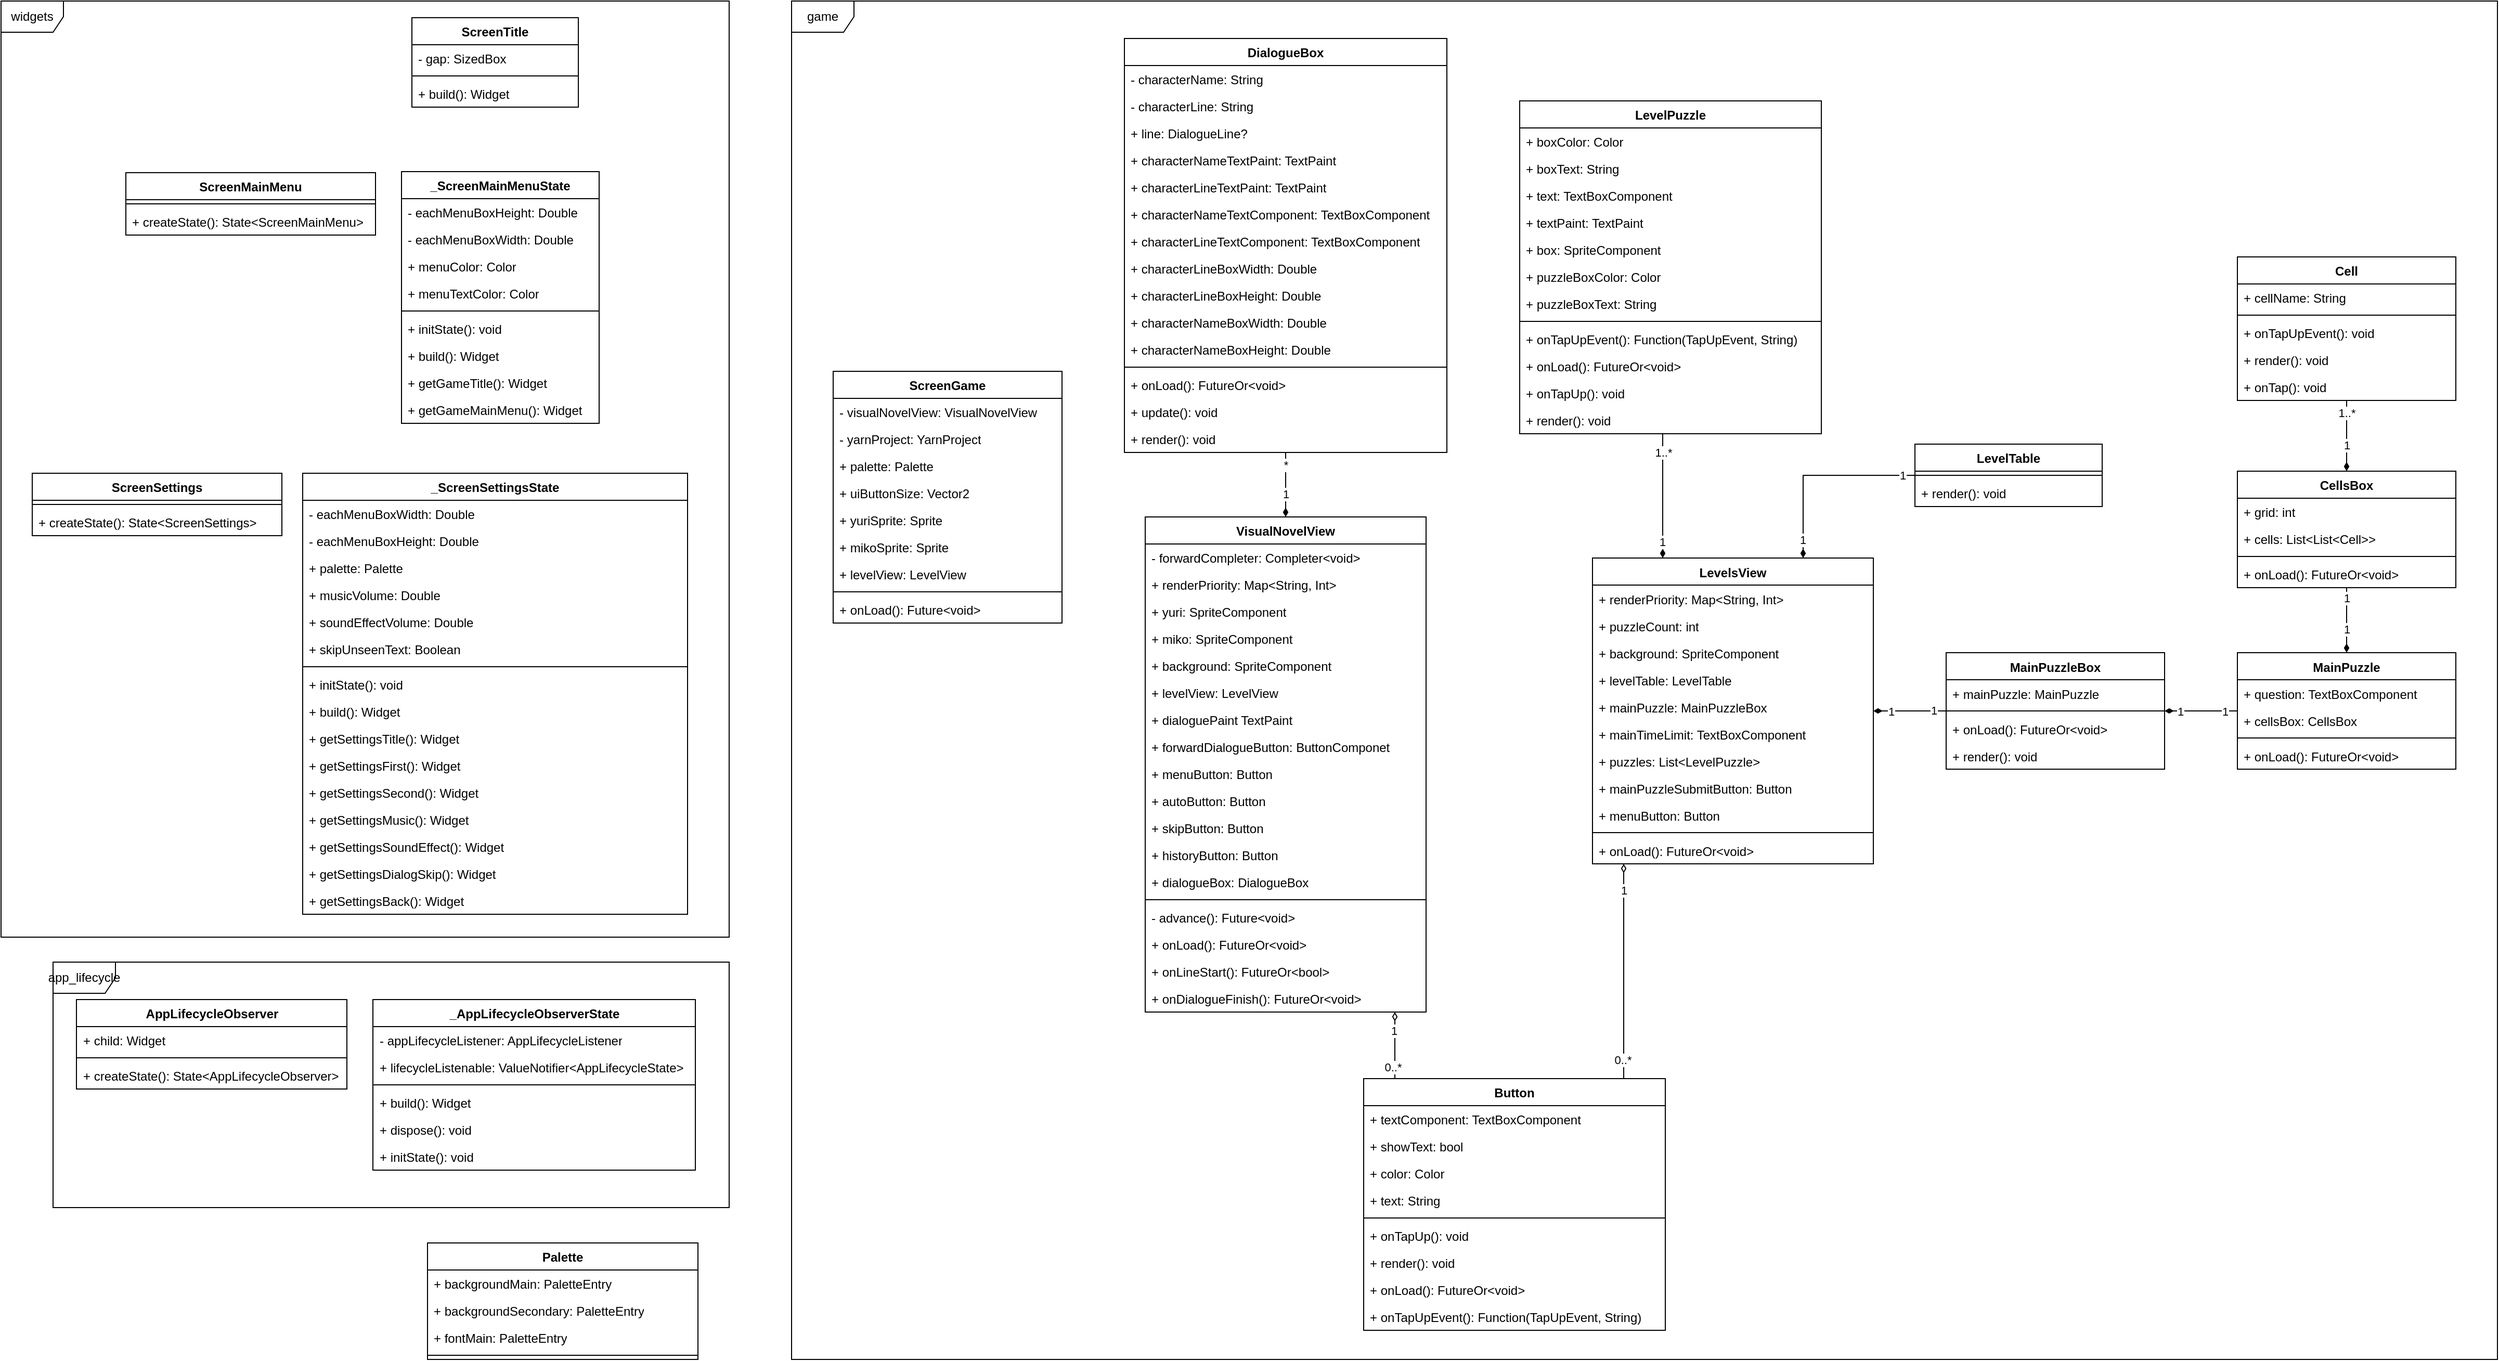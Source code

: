 <mxfile version="24.2.5" type="device">
  <diagram name="Page-1" id="wDf2YLnmwREYc_olW7Tp">
    <mxGraphModel dx="3480" dy="1668" grid="1" gridSize="10" guides="1" tooltips="1" connect="1" arrows="1" fold="1" page="1" pageScale="1" pageWidth="850" pageHeight="1100" math="0" shadow="0">
      <root>
        <mxCell id="0" />
        <mxCell id="1" parent="0" />
        <mxCell id="FI0xUFL0H2GnqttmSQl9-111" value="" style="group" vertex="1" connectable="0" parent="1">
          <mxGeometry x="-680" y="944" width="650" height="236" as="geometry" />
        </mxCell>
        <mxCell id="FI0xUFL0H2GnqttmSQl9-92" value="AppLifecycleObserver" style="swimlane;fontStyle=1;align=center;verticalAlign=top;childLayout=stackLayout;horizontal=1;startSize=26;horizontalStack=0;resizeParent=1;resizeParentMax=0;resizeLast=0;collapsible=1;marginBottom=0;whiteSpace=wrap;html=1;" vertex="1" parent="FI0xUFL0H2GnqttmSQl9-111">
          <mxGeometry x="22.5" y="36" width="260" height="86" as="geometry" />
        </mxCell>
        <mxCell id="FI0xUFL0H2GnqttmSQl9-93" value="+ child: Widget" style="text;strokeColor=none;fillColor=none;align=left;verticalAlign=top;spacingLeft=4;spacingRight=4;overflow=hidden;rotatable=0;points=[[0,0.5],[1,0.5]];portConstraint=eastwest;whiteSpace=wrap;html=1;" vertex="1" parent="FI0xUFL0H2GnqttmSQl9-92">
          <mxGeometry y="26" width="260" height="26" as="geometry" />
        </mxCell>
        <mxCell id="FI0xUFL0H2GnqttmSQl9-100" value="" style="line;strokeWidth=1;fillColor=none;align=left;verticalAlign=middle;spacingTop=-1;spacingLeft=3;spacingRight=3;rotatable=0;labelPosition=right;points=[];portConstraint=eastwest;strokeColor=inherit;" vertex="1" parent="FI0xUFL0H2GnqttmSQl9-92">
          <mxGeometry y="52" width="260" height="8" as="geometry" />
        </mxCell>
        <mxCell id="FI0xUFL0H2GnqttmSQl9-101" value="+ createState(): State&amp;lt;AppLifecycleObserver&amp;gt;" style="text;strokeColor=none;fillColor=none;align=left;verticalAlign=top;spacingLeft=4;spacingRight=4;overflow=hidden;rotatable=0;points=[[0,0.5],[1,0.5]];portConstraint=eastwest;whiteSpace=wrap;html=1;" vertex="1" parent="FI0xUFL0H2GnqttmSQl9-92">
          <mxGeometry y="60" width="260" height="26" as="geometry" />
        </mxCell>
        <mxCell id="FI0xUFL0H2GnqttmSQl9-102" value="_AppLifecycleObserverState" style="swimlane;fontStyle=1;align=center;verticalAlign=top;childLayout=stackLayout;horizontal=1;startSize=26;horizontalStack=0;resizeParent=1;resizeParentMax=0;resizeLast=0;collapsible=1;marginBottom=0;whiteSpace=wrap;html=1;" vertex="1" parent="FI0xUFL0H2GnqttmSQl9-111">
          <mxGeometry x="307.5" y="36" width="310" height="164" as="geometry" />
        </mxCell>
        <mxCell id="FI0xUFL0H2GnqttmSQl9-103" value="- appLifecycleListener: AppLifecycleListener" style="text;strokeColor=none;fillColor=none;align=left;verticalAlign=top;spacingLeft=4;spacingRight=4;overflow=hidden;rotatable=0;points=[[0,0.5],[1,0.5]];portConstraint=eastwest;whiteSpace=wrap;html=1;" vertex="1" parent="FI0xUFL0H2GnqttmSQl9-102">
          <mxGeometry y="26" width="310" height="26" as="geometry" />
        </mxCell>
        <mxCell id="FI0xUFL0H2GnqttmSQl9-106" value="+ lifecycleListenable: ValueNotifier&amp;lt;AppLifecycleState&amp;gt;" style="text;strokeColor=none;fillColor=none;align=left;verticalAlign=top;spacingLeft=4;spacingRight=4;overflow=hidden;rotatable=0;points=[[0,0.5],[1,0.5]];portConstraint=eastwest;whiteSpace=wrap;html=1;" vertex="1" parent="FI0xUFL0H2GnqttmSQl9-102">
          <mxGeometry y="52" width="310" height="26" as="geometry" />
        </mxCell>
        <mxCell id="FI0xUFL0H2GnqttmSQl9-104" value="" style="line;strokeWidth=1;fillColor=none;align=left;verticalAlign=middle;spacingTop=-1;spacingLeft=3;spacingRight=3;rotatable=0;labelPosition=right;points=[];portConstraint=eastwest;strokeColor=inherit;" vertex="1" parent="FI0xUFL0H2GnqttmSQl9-102">
          <mxGeometry y="78" width="310" height="8" as="geometry" />
        </mxCell>
        <mxCell id="FI0xUFL0H2GnqttmSQl9-105" value="+ build(): Widget" style="text;strokeColor=none;fillColor=none;align=left;verticalAlign=top;spacingLeft=4;spacingRight=4;overflow=hidden;rotatable=0;points=[[0,0.5],[1,0.5]];portConstraint=eastwest;whiteSpace=wrap;html=1;" vertex="1" parent="FI0xUFL0H2GnqttmSQl9-102">
          <mxGeometry y="86" width="310" height="26" as="geometry" />
        </mxCell>
        <mxCell id="FI0xUFL0H2GnqttmSQl9-107" value="+ dispose(): void" style="text;strokeColor=none;fillColor=none;align=left;verticalAlign=top;spacingLeft=4;spacingRight=4;overflow=hidden;rotatable=0;points=[[0,0.5],[1,0.5]];portConstraint=eastwest;whiteSpace=wrap;html=1;" vertex="1" parent="FI0xUFL0H2GnqttmSQl9-102">
          <mxGeometry y="112" width="310" height="26" as="geometry" />
        </mxCell>
        <mxCell id="FI0xUFL0H2GnqttmSQl9-108" value="+ initState(): void" style="text;strokeColor=none;fillColor=none;align=left;verticalAlign=top;spacingLeft=4;spacingRight=4;overflow=hidden;rotatable=0;points=[[0,0.5],[1,0.5]];portConstraint=eastwest;whiteSpace=wrap;html=1;" vertex="1" parent="FI0xUFL0H2GnqttmSQl9-102">
          <mxGeometry y="138" width="310" height="26" as="geometry" />
        </mxCell>
        <mxCell id="FI0xUFL0H2GnqttmSQl9-109" value="app_lifecycle" style="shape=umlFrame;whiteSpace=wrap;html=1;pointerEvents=0;" vertex="1" parent="FI0xUFL0H2GnqttmSQl9-111">
          <mxGeometry width="650" height="236" as="geometry" />
        </mxCell>
        <mxCell id="FI0xUFL0H2GnqttmSQl9-112" value="" style="group" vertex="1" connectable="0" parent="1">
          <mxGeometry x="30" y="20" width="1640" height="1306" as="geometry" />
        </mxCell>
        <mxCell id="5qYEZRXO08Q1290Q-cAd-14" value="VisualNovelView" style="swimlane;fontStyle=1;align=center;verticalAlign=top;childLayout=stackLayout;horizontal=1;startSize=26;horizontalStack=0;resizeParent=1;resizeParentMax=0;resizeLast=0;collapsible=1;marginBottom=0;whiteSpace=wrap;html=1;" parent="FI0xUFL0H2GnqttmSQl9-112" vertex="1">
          <mxGeometry x="340" y="496" width="270" height="476" as="geometry" />
        </mxCell>
        <mxCell id="FI0xUFL0H2GnqttmSQl9-66" value="- forwardCompleter: Completer&amp;lt;void&amp;gt;" style="text;strokeColor=none;fillColor=none;align=left;verticalAlign=top;spacingLeft=4;spacingRight=4;overflow=hidden;rotatable=0;points=[[0,0.5],[1,0.5]];portConstraint=eastwest;whiteSpace=wrap;html=1;" vertex="1" parent="5qYEZRXO08Q1290Q-cAd-14">
          <mxGeometry y="26" width="270" height="26" as="geometry" />
        </mxCell>
        <mxCell id="FI0xUFL0H2GnqttmSQl9-78" value="+ renderPriority: Map&amp;lt;String, Int&amp;gt;" style="text;strokeColor=none;fillColor=none;align=left;verticalAlign=top;spacingLeft=4;spacingRight=4;overflow=hidden;rotatable=0;points=[[0,0.5],[1,0.5]];portConstraint=eastwest;whiteSpace=wrap;html=1;" vertex="1" parent="5qYEZRXO08Q1290Q-cAd-14">
          <mxGeometry y="52" width="270" height="26" as="geometry" />
        </mxCell>
        <mxCell id="FI0xUFL0H2GnqttmSQl9-61" value="+ yuri: SpriteComponent" style="text;strokeColor=none;fillColor=none;align=left;verticalAlign=top;spacingLeft=4;spacingRight=4;overflow=hidden;rotatable=0;points=[[0,0.5],[1,0.5]];portConstraint=eastwest;whiteSpace=wrap;html=1;" vertex="1" parent="5qYEZRXO08Q1290Q-cAd-14">
          <mxGeometry y="78" width="270" height="26" as="geometry" />
        </mxCell>
        <mxCell id="FI0xUFL0H2GnqttmSQl9-62" value="+ miko: SpriteComponent" style="text;strokeColor=none;fillColor=none;align=left;verticalAlign=top;spacingLeft=4;spacingRight=4;overflow=hidden;rotatable=0;points=[[0,0.5],[1,0.5]];portConstraint=eastwest;whiteSpace=wrap;html=1;" vertex="1" parent="5qYEZRXO08Q1290Q-cAd-14">
          <mxGeometry y="104" width="270" height="26" as="geometry" />
        </mxCell>
        <mxCell id="5qYEZRXO08Q1290Q-cAd-15" value="+ background: SpriteComponent" style="text;strokeColor=none;fillColor=none;align=left;verticalAlign=top;spacingLeft=4;spacingRight=4;overflow=hidden;rotatable=0;points=[[0,0.5],[1,0.5]];portConstraint=eastwest;whiteSpace=wrap;html=1;" parent="5qYEZRXO08Q1290Q-cAd-14" vertex="1">
          <mxGeometry y="130" width="270" height="26" as="geometry" />
        </mxCell>
        <mxCell id="FI0xUFL0H2GnqttmSQl9-63" value="+ levelView: LevelView" style="text;strokeColor=none;fillColor=none;align=left;verticalAlign=top;spacingLeft=4;spacingRight=4;overflow=hidden;rotatable=0;points=[[0,0.5],[1,0.5]];portConstraint=eastwest;whiteSpace=wrap;html=1;" vertex="1" parent="5qYEZRXO08Q1290Q-cAd-14">
          <mxGeometry y="156" width="270" height="26" as="geometry" />
        </mxCell>
        <mxCell id="FI0xUFL0H2GnqttmSQl9-64" value="+ dialoguePaint TextPaint" style="text;strokeColor=none;fillColor=none;align=left;verticalAlign=top;spacingLeft=4;spacingRight=4;overflow=hidden;rotatable=0;points=[[0,0.5],[1,0.5]];portConstraint=eastwest;whiteSpace=wrap;html=1;" vertex="1" parent="5qYEZRXO08Q1290Q-cAd-14">
          <mxGeometry y="182" width="270" height="26" as="geometry" />
        </mxCell>
        <mxCell id="FI0xUFL0H2GnqttmSQl9-65" value="+ forwardDialogueButton: ButtonComponet" style="text;strokeColor=none;fillColor=none;align=left;verticalAlign=top;spacingLeft=4;spacingRight=4;overflow=hidden;rotatable=0;points=[[0,0.5],[1,0.5]];portConstraint=eastwest;whiteSpace=wrap;html=1;" vertex="1" parent="5qYEZRXO08Q1290Q-cAd-14">
          <mxGeometry y="208" width="270" height="26" as="geometry" />
        </mxCell>
        <mxCell id="5qYEZRXO08Q1290Q-cAd-84" value="+ menuButton: Button" style="text;strokeColor=none;fillColor=none;align=left;verticalAlign=top;spacingLeft=4;spacingRight=4;overflow=hidden;rotatable=0;points=[[0,0.5],[1,0.5]];portConstraint=eastwest;whiteSpace=wrap;html=1;" parent="5qYEZRXO08Q1290Q-cAd-14" vertex="1">
          <mxGeometry y="234" width="270" height="26" as="geometry" />
        </mxCell>
        <mxCell id="5qYEZRXO08Q1290Q-cAd-83" value="+ autoButton: Button" style="text;strokeColor=none;fillColor=none;align=left;verticalAlign=top;spacingLeft=4;spacingRight=4;overflow=hidden;rotatable=0;points=[[0,0.5],[1,0.5]];portConstraint=eastwest;whiteSpace=wrap;html=1;" parent="5qYEZRXO08Q1290Q-cAd-14" vertex="1">
          <mxGeometry y="260" width="270" height="26" as="geometry" />
        </mxCell>
        <mxCell id="5qYEZRXO08Q1290Q-cAd-85" value="+ skipButton: Button" style="text;strokeColor=none;fillColor=none;align=left;verticalAlign=top;spacingLeft=4;spacingRight=4;overflow=hidden;rotatable=0;points=[[0,0.5],[1,0.5]];portConstraint=eastwest;whiteSpace=wrap;html=1;" parent="5qYEZRXO08Q1290Q-cAd-14" vertex="1">
          <mxGeometry y="286" width="270" height="26" as="geometry" />
        </mxCell>
        <mxCell id="5qYEZRXO08Q1290Q-cAd-86" value="+ historyButton: Button" style="text;strokeColor=none;fillColor=none;align=left;verticalAlign=top;spacingLeft=4;spacingRight=4;overflow=hidden;rotatable=0;points=[[0,0.5],[1,0.5]];portConstraint=eastwest;whiteSpace=wrap;html=1;" parent="5qYEZRXO08Q1290Q-cAd-14" vertex="1">
          <mxGeometry y="312" width="270" height="26" as="geometry" />
        </mxCell>
        <mxCell id="5qYEZRXO08Q1290Q-cAd-87" value="+ dialogueBox: DialogueBox" style="text;strokeColor=none;fillColor=none;align=left;verticalAlign=top;spacingLeft=4;spacingRight=4;overflow=hidden;rotatable=0;points=[[0,0.5],[1,0.5]];portConstraint=eastwest;whiteSpace=wrap;html=1;" parent="5qYEZRXO08Q1290Q-cAd-14" vertex="1">
          <mxGeometry y="338" width="270" height="26" as="geometry" />
        </mxCell>
        <mxCell id="5qYEZRXO08Q1290Q-cAd-16" value="" style="line;strokeWidth=1;fillColor=none;align=left;verticalAlign=middle;spacingTop=-1;spacingLeft=3;spacingRight=3;rotatable=0;labelPosition=right;points=[];portConstraint=eastwest;strokeColor=inherit;" parent="5qYEZRXO08Q1290Q-cAd-14" vertex="1">
          <mxGeometry y="364" width="270" height="8" as="geometry" />
        </mxCell>
        <mxCell id="5qYEZRXO08Q1290Q-cAd-17" value="- advance(): Future&amp;lt;void&amp;gt;" style="text;strokeColor=none;fillColor=none;align=left;verticalAlign=top;spacingLeft=4;spacingRight=4;overflow=hidden;rotatable=0;points=[[0,0.5],[1,0.5]];portConstraint=eastwest;whiteSpace=wrap;html=1;" parent="5qYEZRXO08Q1290Q-cAd-14" vertex="1">
          <mxGeometry y="372" width="270" height="26" as="geometry" />
        </mxCell>
        <mxCell id="5qYEZRXO08Q1290Q-cAd-96" value="+ onLoad(): FutureOr&amp;lt;void&amp;gt;" style="text;strokeColor=none;fillColor=none;align=left;verticalAlign=top;spacingLeft=4;spacingRight=4;overflow=hidden;rotatable=0;points=[[0,0.5],[1,0.5]];portConstraint=eastwest;whiteSpace=wrap;html=1;" parent="5qYEZRXO08Q1290Q-cAd-14" vertex="1">
          <mxGeometry y="398" width="270" height="26" as="geometry" />
        </mxCell>
        <mxCell id="5qYEZRXO08Q1290Q-cAd-97" value="+ onLineStart(): FutureOr&amp;lt;bool&amp;gt;" style="text;strokeColor=none;fillColor=none;align=left;verticalAlign=top;spacingLeft=4;spacingRight=4;overflow=hidden;rotatable=0;points=[[0,0.5],[1,0.5]];portConstraint=eastwest;whiteSpace=wrap;html=1;" parent="5qYEZRXO08Q1290Q-cAd-14" vertex="1">
          <mxGeometry y="424" width="270" height="26" as="geometry" />
        </mxCell>
        <mxCell id="5qYEZRXO08Q1290Q-cAd-91" value="+ onDialogueFinish(): FutureOr&amp;lt;void&amp;gt;" style="text;strokeColor=none;fillColor=none;align=left;verticalAlign=top;spacingLeft=4;spacingRight=4;overflow=hidden;rotatable=0;points=[[0,0.5],[1,0.5]];portConstraint=eastwest;whiteSpace=wrap;html=1;" parent="5qYEZRXO08Q1290Q-cAd-14" vertex="1">
          <mxGeometry y="450" width="270" height="26" as="geometry" />
        </mxCell>
        <mxCell id="5qYEZRXO08Q1290Q-cAd-117" style="edgeStyle=orthogonalEdgeStyle;rounded=0;orthogonalLoop=1;jettySize=auto;html=1;endArrow=diamondThin;endFill=0;" parent="FI0xUFL0H2GnqttmSQl9-112" source="5qYEZRXO08Q1290Q-cAd-44" target="5qYEZRXO08Q1290Q-cAd-14" edge="1">
          <mxGeometry relative="1" as="geometry">
            <Array as="points">
              <mxPoint x="580" y="996" />
              <mxPoint x="580" y="996" />
            </Array>
          </mxGeometry>
        </mxCell>
        <mxCell id="5EH6MVLloYi84PwuO17O-10" value="1" style="edgeLabel;html=1;align=center;verticalAlign=middle;resizable=0;points=[];" parent="5qYEZRXO08Q1290Q-cAd-117" vertex="1" connectable="0">
          <mxGeometry x="0.879" relative="1" as="geometry">
            <mxPoint x="-1" y="14" as="offset" />
          </mxGeometry>
        </mxCell>
        <mxCell id="5EH6MVLloYi84PwuO17O-11" value="0..*" style="edgeLabel;html=1;align=center;verticalAlign=middle;resizable=0;points=[];" parent="5qYEZRXO08Q1290Q-cAd-117" vertex="1" connectable="0">
          <mxGeometry x="-0.923" relative="1" as="geometry">
            <mxPoint x="-2" y="-9" as="offset" />
          </mxGeometry>
        </mxCell>
        <mxCell id="5qYEZRXO08Q1290Q-cAd-118" style="edgeStyle=orthogonalEdgeStyle;rounded=0;orthogonalLoop=1;jettySize=auto;html=1;endArrow=diamondThin;endFill=0;" parent="FI0xUFL0H2GnqttmSQl9-112" source="5qYEZRXO08Q1290Q-cAd-44" target="5qYEZRXO08Q1290Q-cAd-56" edge="1">
          <mxGeometry relative="1" as="geometry">
            <Array as="points">
              <mxPoint x="800" y="946" />
              <mxPoint x="800" y="946" />
            </Array>
          </mxGeometry>
        </mxCell>
        <mxCell id="5EH6MVLloYi84PwuO17O-17" value="0..*" style="edgeLabel;html=1;align=center;verticalAlign=middle;resizable=0;points=[];" parent="5qYEZRXO08Q1290Q-cAd-118" vertex="1" connectable="0">
          <mxGeometry x="-0.91" relative="1" as="geometry">
            <mxPoint x="-1" y="-9" as="offset" />
          </mxGeometry>
        </mxCell>
        <mxCell id="5EH6MVLloYi84PwuO17O-18" value="1" style="edgeLabel;html=1;align=center;verticalAlign=middle;resizable=0;points=[];" parent="5qYEZRXO08Q1290Q-cAd-118" vertex="1" connectable="0">
          <mxGeometry x="0.874" relative="1" as="geometry">
            <mxPoint y="12" as="offset" />
          </mxGeometry>
        </mxCell>
        <mxCell id="5qYEZRXO08Q1290Q-cAd-44" value="Button" style="swimlane;fontStyle=1;align=center;verticalAlign=top;childLayout=stackLayout;horizontal=1;startSize=26;horizontalStack=0;resizeParent=1;resizeParentMax=0;resizeLast=0;collapsible=1;marginBottom=0;whiteSpace=wrap;html=1;" parent="FI0xUFL0H2GnqttmSQl9-112" vertex="1">
          <mxGeometry x="550" y="1036" width="290" height="242" as="geometry" />
        </mxCell>
        <mxCell id="5qYEZRXO08Q1290Q-cAd-45" value="+ textComponent: TextBoxComponent" style="text;strokeColor=none;fillColor=none;align=left;verticalAlign=top;spacingLeft=4;spacingRight=4;overflow=hidden;rotatable=0;points=[[0,0.5],[1,0.5]];portConstraint=eastwest;whiteSpace=wrap;html=1;" parent="5qYEZRXO08Q1290Q-cAd-44" vertex="1">
          <mxGeometry y="26" width="290" height="26" as="geometry" />
        </mxCell>
        <mxCell id="aYewvcYRa6-Oq8mNDX_6-2" value="+ showText: bool" style="text;strokeColor=none;fillColor=none;align=left;verticalAlign=top;spacingLeft=4;spacingRight=4;overflow=hidden;rotatable=0;points=[[0,0.5],[1,0.5]];portConstraint=eastwest;whiteSpace=wrap;html=1;" parent="5qYEZRXO08Q1290Q-cAd-44" vertex="1">
          <mxGeometry y="52" width="290" height="26" as="geometry" />
        </mxCell>
        <mxCell id="FI0xUFL0H2GnqttmSQl9-58" value="+ color: Color" style="text;strokeColor=none;fillColor=none;align=left;verticalAlign=top;spacingLeft=4;spacingRight=4;overflow=hidden;rotatable=0;points=[[0,0.5],[1,0.5]];portConstraint=eastwest;whiteSpace=wrap;html=1;" vertex="1" parent="5qYEZRXO08Q1290Q-cAd-44">
          <mxGeometry y="78" width="290" height="26" as="geometry" />
        </mxCell>
        <mxCell id="aYewvcYRa6-Oq8mNDX_6-1" value="+ text: String" style="text;strokeColor=none;fillColor=none;align=left;verticalAlign=top;spacingLeft=4;spacingRight=4;overflow=hidden;rotatable=0;points=[[0,0.5],[1,0.5]];portConstraint=eastwest;whiteSpace=wrap;html=1;" parent="5qYEZRXO08Q1290Q-cAd-44" vertex="1">
          <mxGeometry y="104" width="290" height="26" as="geometry" />
        </mxCell>
        <mxCell id="5qYEZRXO08Q1290Q-cAd-46" value="" style="line;strokeWidth=1;fillColor=none;align=left;verticalAlign=middle;spacingTop=-1;spacingLeft=3;spacingRight=3;rotatable=0;labelPosition=right;points=[];portConstraint=eastwest;strokeColor=inherit;" parent="5qYEZRXO08Q1290Q-cAd-44" vertex="1">
          <mxGeometry y="130" width="290" height="8" as="geometry" />
        </mxCell>
        <mxCell id="5qYEZRXO08Q1290Q-cAd-47" value="+ onTapUp(): void" style="text;strokeColor=none;fillColor=none;align=left;verticalAlign=top;spacingLeft=4;spacingRight=4;overflow=hidden;rotatable=0;points=[[0,0.5],[1,0.5]];portConstraint=eastwest;whiteSpace=wrap;html=1;" parent="5qYEZRXO08Q1290Q-cAd-44" vertex="1">
          <mxGeometry y="138" width="290" height="26" as="geometry" />
        </mxCell>
        <mxCell id="5qYEZRXO08Q1290Q-cAd-95" value="+ render(): void" style="text;strokeColor=none;fillColor=none;align=left;verticalAlign=top;spacingLeft=4;spacingRight=4;overflow=hidden;rotatable=0;points=[[0,0.5],[1,0.5]];portConstraint=eastwest;whiteSpace=wrap;html=1;" parent="5qYEZRXO08Q1290Q-cAd-44" vertex="1">
          <mxGeometry y="164" width="290" height="26" as="geometry" />
        </mxCell>
        <mxCell id="FI0xUFL0H2GnqttmSQl9-59" value="+ onLoad(): FutureOr&amp;lt;void&amp;gt;" style="text;strokeColor=none;fillColor=none;align=left;verticalAlign=top;spacingLeft=4;spacingRight=4;overflow=hidden;rotatable=0;points=[[0,0.5],[1,0.5]];portConstraint=eastwest;whiteSpace=wrap;html=1;" vertex="1" parent="5qYEZRXO08Q1290Q-cAd-44">
          <mxGeometry y="190" width="290" height="26" as="geometry" />
        </mxCell>
        <mxCell id="FI0xUFL0H2GnqttmSQl9-60" value="+ onTapUpEvent(): Function(TapUpEvent, String)" style="text;strokeColor=none;fillColor=none;align=left;verticalAlign=top;spacingLeft=4;spacingRight=4;overflow=hidden;rotatable=0;points=[[0,0.5],[1,0.5]];portConstraint=eastwest;whiteSpace=wrap;html=1;" vertex="1" parent="5qYEZRXO08Q1290Q-cAd-44">
          <mxGeometry y="216" width="290" height="26" as="geometry" />
        </mxCell>
        <mxCell id="5qYEZRXO08Q1290Q-cAd-56" value="LevelsView" style="swimlane;fontStyle=1;align=center;verticalAlign=top;childLayout=stackLayout;horizontal=1;startSize=26;horizontalStack=0;resizeParent=1;resizeParentMax=0;resizeLast=0;collapsible=1;marginBottom=0;whiteSpace=wrap;html=1;" parent="FI0xUFL0H2GnqttmSQl9-112" vertex="1">
          <mxGeometry x="770" y="535.5" width="270" height="294" as="geometry" />
        </mxCell>
        <mxCell id="5qYEZRXO08Q1290Q-cAd-62" value="+ renderPriority: Map&amp;lt;String, Int&amp;gt;" style="text;strokeColor=none;fillColor=none;align=left;verticalAlign=top;spacingLeft=4;spacingRight=4;overflow=hidden;rotatable=0;points=[[0,0.5],[1,0.5]];portConstraint=eastwest;whiteSpace=wrap;html=1;" parent="5qYEZRXO08Q1290Q-cAd-56" vertex="1">
          <mxGeometry y="26" width="270" height="26" as="geometry" />
        </mxCell>
        <mxCell id="FI0xUFL0H2GnqttmSQl9-80" value="+ puzzleCount: int" style="text;strokeColor=none;fillColor=none;align=left;verticalAlign=top;spacingLeft=4;spacingRight=4;overflow=hidden;rotatable=0;points=[[0,0.5],[1,0.5]];portConstraint=eastwest;whiteSpace=wrap;html=1;" vertex="1" parent="5qYEZRXO08Q1290Q-cAd-56">
          <mxGeometry y="52" width="270" height="26" as="geometry" />
        </mxCell>
        <mxCell id="FI0xUFL0H2GnqttmSQl9-79" value="+ background: SpriteComponent" style="text;strokeColor=none;fillColor=none;align=left;verticalAlign=top;spacingLeft=4;spacingRight=4;overflow=hidden;rotatable=0;points=[[0,0.5],[1,0.5]];portConstraint=eastwest;whiteSpace=wrap;html=1;" vertex="1" parent="5qYEZRXO08Q1290Q-cAd-56">
          <mxGeometry y="78" width="270" height="26" as="geometry" />
        </mxCell>
        <mxCell id="5qYEZRXO08Q1290Q-cAd-61" value="+ levelTable: LevelTable" style="text;strokeColor=none;fillColor=none;align=left;verticalAlign=top;spacingLeft=4;spacingRight=4;overflow=hidden;rotatable=0;points=[[0,0.5],[1,0.5]];portConstraint=eastwest;whiteSpace=wrap;html=1;" parent="5qYEZRXO08Q1290Q-cAd-56" vertex="1">
          <mxGeometry y="104" width="270" height="26" as="geometry" />
        </mxCell>
        <mxCell id="21NapzrTwBURZNRGVOSb-1" value="+ mainPuzzle: MainPuzzleBox" style="text;strokeColor=none;fillColor=none;align=left;verticalAlign=top;spacingLeft=4;spacingRight=4;overflow=hidden;rotatable=0;points=[[0,0.5],[1,0.5]];portConstraint=eastwest;whiteSpace=wrap;html=1;" parent="5qYEZRXO08Q1290Q-cAd-56" vertex="1">
          <mxGeometry y="130" width="270" height="26" as="geometry" />
        </mxCell>
        <mxCell id="5qYEZRXO08Q1290Q-cAd-60" value="+ mainTimeLimit: TextBoxComponent" style="text;strokeColor=none;fillColor=none;align=left;verticalAlign=top;spacingLeft=4;spacingRight=4;overflow=hidden;rotatable=0;points=[[0,0.5],[1,0.5]];portConstraint=eastwest;whiteSpace=wrap;html=1;" parent="5qYEZRXO08Q1290Q-cAd-56" vertex="1">
          <mxGeometry y="156" width="270" height="26" as="geometry" />
        </mxCell>
        <mxCell id="21NapzrTwBURZNRGVOSb-2" value="+ puzzles: List&amp;lt;LevelPuzzle&amp;gt;" style="text;strokeColor=none;fillColor=none;align=left;verticalAlign=top;spacingLeft=4;spacingRight=4;overflow=hidden;rotatable=0;points=[[0,0.5],[1,0.5]];portConstraint=eastwest;whiteSpace=wrap;html=1;" parent="5qYEZRXO08Q1290Q-cAd-56" vertex="1">
          <mxGeometry y="182" width="270" height="26" as="geometry" />
        </mxCell>
        <mxCell id="21NapzrTwBURZNRGVOSb-3" value="+ mainPuzzleSubmitButton: Button" style="text;strokeColor=none;fillColor=none;align=left;verticalAlign=top;spacingLeft=4;spacingRight=4;overflow=hidden;rotatable=0;points=[[0,0.5],[1,0.5]];portConstraint=eastwest;whiteSpace=wrap;html=1;" parent="5qYEZRXO08Q1290Q-cAd-56" vertex="1">
          <mxGeometry y="208" width="270" height="26" as="geometry" />
        </mxCell>
        <mxCell id="5qYEZRXO08Q1290Q-cAd-57" value="+ menuButton: Button" style="text;strokeColor=none;fillColor=none;align=left;verticalAlign=top;spacingLeft=4;spacingRight=4;overflow=hidden;rotatable=0;points=[[0,0.5],[1,0.5]];portConstraint=eastwest;whiteSpace=wrap;html=1;" parent="5qYEZRXO08Q1290Q-cAd-56" vertex="1">
          <mxGeometry y="234" width="270" height="26" as="geometry" />
        </mxCell>
        <mxCell id="5qYEZRXO08Q1290Q-cAd-58" value="" style="line;strokeWidth=1;fillColor=none;align=left;verticalAlign=middle;spacingTop=-1;spacingLeft=3;spacingRight=3;rotatable=0;labelPosition=right;points=[];portConstraint=eastwest;strokeColor=inherit;" parent="5qYEZRXO08Q1290Q-cAd-56" vertex="1">
          <mxGeometry y="260" width="270" height="8" as="geometry" />
        </mxCell>
        <mxCell id="5qYEZRXO08Q1290Q-cAd-77" value="+ onLoad(): FutureOr&amp;lt;void&amp;gt;" style="text;strokeColor=none;fillColor=none;align=left;verticalAlign=top;spacingLeft=4;spacingRight=4;overflow=hidden;rotatable=0;points=[[0,0.5],[1,0.5]];portConstraint=eastwest;whiteSpace=wrap;html=1;" parent="5qYEZRXO08Q1290Q-cAd-56" vertex="1">
          <mxGeometry y="268" width="270" height="26" as="geometry" />
        </mxCell>
        <mxCell id="5qYEZRXO08Q1290Q-cAd-111" style="edgeStyle=orthogonalEdgeStyle;rounded=0;orthogonalLoop=1;jettySize=auto;html=1;entryX=0.25;entryY=0;entryDx=0;entryDy=0;endArrow=diamondThin;endFill=1;" parent="FI0xUFL0H2GnqttmSQl9-112" source="5qYEZRXO08Q1290Q-cAd-63" target="5qYEZRXO08Q1290Q-cAd-56" edge="1">
          <mxGeometry relative="1" as="geometry">
            <Array as="points">
              <mxPoint x="838" y="463" />
            </Array>
          </mxGeometry>
        </mxCell>
        <mxCell id="5EH6MVLloYi84PwuO17O-12" value="1" style="edgeLabel;html=1;align=center;verticalAlign=middle;resizable=0;points=[];" parent="5qYEZRXO08Q1290Q-cAd-111" vertex="1" connectable="0">
          <mxGeometry x="0.742" y="-1" relative="1" as="geometry">
            <mxPoint as="offset" />
          </mxGeometry>
        </mxCell>
        <mxCell id="5EH6MVLloYi84PwuO17O-15" value="1..*" style="edgeLabel;html=1;align=center;verticalAlign=middle;resizable=0;points=[];" parent="5qYEZRXO08Q1290Q-cAd-111" vertex="1" connectable="0">
          <mxGeometry x="-0.824" relative="1" as="geometry">
            <mxPoint y="7" as="offset" />
          </mxGeometry>
        </mxCell>
        <mxCell id="5qYEZRXO08Q1290Q-cAd-63" value="LevelPuzzle" style="swimlane;fontStyle=1;align=center;verticalAlign=top;childLayout=stackLayout;horizontal=1;startSize=26;horizontalStack=0;resizeParent=1;resizeParentMax=0;resizeLast=0;collapsible=1;marginBottom=0;whiteSpace=wrap;html=1;" parent="FI0xUFL0H2GnqttmSQl9-112" vertex="1">
          <mxGeometry x="700" y="96" width="290" height="320" as="geometry" />
        </mxCell>
        <mxCell id="FI0xUFL0H2GnqttmSQl9-84" value="+ boxColor: Color" style="text;strokeColor=none;fillColor=none;align=left;verticalAlign=top;spacingLeft=4;spacingRight=4;overflow=hidden;rotatable=0;points=[[0,0.5],[1,0.5]];portConstraint=eastwest;whiteSpace=wrap;html=1;" vertex="1" parent="5qYEZRXO08Q1290Q-cAd-63">
          <mxGeometry y="26" width="290" height="26" as="geometry" />
        </mxCell>
        <mxCell id="5qYEZRXO08Q1290Q-cAd-64" value="+ boxText: String" style="text;strokeColor=none;fillColor=none;align=left;verticalAlign=top;spacingLeft=4;spacingRight=4;overflow=hidden;rotatable=0;points=[[0,0.5],[1,0.5]];portConstraint=eastwest;whiteSpace=wrap;html=1;" parent="5qYEZRXO08Q1290Q-cAd-63" vertex="1">
          <mxGeometry y="52" width="290" height="26" as="geometry" />
        </mxCell>
        <mxCell id="5qYEZRXO08Q1290Q-cAd-67" value="+ text: TextBoxComponent" style="text;strokeColor=none;fillColor=none;align=left;verticalAlign=top;spacingLeft=4;spacingRight=4;overflow=hidden;rotatable=0;points=[[0,0.5],[1,0.5]];portConstraint=eastwest;whiteSpace=wrap;html=1;" parent="5qYEZRXO08Q1290Q-cAd-63" vertex="1">
          <mxGeometry y="78" width="290" height="26" as="geometry" />
        </mxCell>
        <mxCell id="aYewvcYRa6-Oq8mNDX_6-8" value="+ textPaint: TextPaint" style="text;strokeColor=none;fillColor=none;align=left;verticalAlign=top;spacingLeft=4;spacingRight=4;overflow=hidden;rotatable=0;points=[[0,0.5],[1,0.5]];portConstraint=eastwest;whiteSpace=wrap;html=1;" parent="5qYEZRXO08Q1290Q-cAd-63" vertex="1">
          <mxGeometry y="104" width="290" height="26" as="geometry" />
        </mxCell>
        <mxCell id="aYewvcYRa6-Oq8mNDX_6-9" value="+ box: SpriteComponent" style="text;strokeColor=none;fillColor=none;align=left;verticalAlign=top;spacingLeft=4;spacingRight=4;overflow=hidden;rotatable=0;points=[[0,0.5],[1,0.5]];portConstraint=eastwest;whiteSpace=wrap;html=1;" parent="5qYEZRXO08Q1290Q-cAd-63" vertex="1">
          <mxGeometry y="130" width="290" height="26" as="geometry" />
        </mxCell>
        <mxCell id="FI0xUFL0H2GnqttmSQl9-85" value="+ puzzleBoxColor: Color" style="text;strokeColor=none;fillColor=none;align=left;verticalAlign=top;spacingLeft=4;spacingRight=4;overflow=hidden;rotatable=0;points=[[0,0.5],[1,0.5]];portConstraint=eastwest;whiteSpace=wrap;html=1;" vertex="1" parent="5qYEZRXO08Q1290Q-cAd-63">
          <mxGeometry y="156" width="290" height="26" as="geometry" />
        </mxCell>
        <mxCell id="FI0xUFL0H2GnqttmSQl9-86" value="+ puzzleBoxText: String" style="text;strokeColor=none;fillColor=none;align=left;verticalAlign=top;spacingLeft=4;spacingRight=4;overflow=hidden;rotatable=0;points=[[0,0.5],[1,0.5]];portConstraint=eastwest;whiteSpace=wrap;html=1;" vertex="1" parent="5qYEZRXO08Q1290Q-cAd-63">
          <mxGeometry y="182" width="290" height="26" as="geometry" />
        </mxCell>
        <mxCell id="5qYEZRXO08Q1290Q-cAd-65" value="" style="line;strokeWidth=1;fillColor=none;align=left;verticalAlign=middle;spacingTop=-1;spacingLeft=3;spacingRight=3;rotatable=0;labelPosition=right;points=[];portConstraint=eastwest;strokeColor=inherit;" parent="5qYEZRXO08Q1290Q-cAd-63" vertex="1">
          <mxGeometry y="208" width="290" height="8" as="geometry" />
        </mxCell>
        <mxCell id="5qYEZRXO08Q1290Q-cAd-66" value="+ onTapUpEvent(): Function(TapUpEvent, String)" style="text;strokeColor=none;fillColor=none;align=left;verticalAlign=top;spacingLeft=4;spacingRight=4;overflow=hidden;rotatable=0;points=[[0,0.5],[1,0.5]];portConstraint=eastwest;whiteSpace=wrap;html=1;" parent="5qYEZRXO08Q1290Q-cAd-63" vertex="1">
          <mxGeometry y="216" width="290" height="26" as="geometry" />
        </mxCell>
        <mxCell id="aYewvcYRa6-Oq8mNDX_6-7" value="+ onLoad(): FutureOr&amp;lt;void&amp;gt;" style="text;strokeColor=none;fillColor=none;align=left;verticalAlign=top;spacingLeft=4;spacingRight=4;overflow=hidden;rotatable=0;points=[[0,0.5],[1,0.5]];portConstraint=eastwest;whiteSpace=wrap;html=1;" parent="5qYEZRXO08Q1290Q-cAd-63" vertex="1">
          <mxGeometry y="242" width="290" height="26" as="geometry" />
        </mxCell>
        <mxCell id="FI0xUFL0H2GnqttmSQl9-82" value="+ onTapUp(): void" style="text;strokeColor=none;fillColor=none;align=left;verticalAlign=top;spacingLeft=4;spacingRight=4;overflow=hidden;rotatable=0;points=[[0,0.5],[1,0.5]];portConstraint=eastwest;whiteSpace=wrap;html=1;" vertex="1" parent="5qYEZRXO08Q1290Q-cAd-63">
          <mxGeometry y="268" width="290" height="26" as="geometry" />
        </mxCell>
        <mxCell id="FI0xUFL0H2GnqttmSQl9-83" value="+ render(): void" style="text;strokeColor=none;fillColor=none;align=left;verticalAlign=top;spacingLeft=4;spacingRight=4;overflow=hidden;rotatable=0;points=[[0,0.5],[1,0.5]];portConstraint=eastwest;whiteSpace=wrap;html=1;" vertex="1" parent="5qYEZRXO08Q1290Q-cAd-63">
          <mxGeometry y="294" width="290" height="26" as="geometry" />
        </mxCell>
        <mxCell id="5qYEZRXO08Q1290Q-cAd-110" style="edgeStyle=orthogonalEdgeStyle;rounded=0;orthogonalLoop=1;jettySize=auto;html=1;entryX=0.75;entryY=0;entryDx=0;entryDy=0;endArrow=diamondThin;endFill=1;" parent="FI0xUFL0H2GnqttmSQl9-112" source="5qYEZRXO08Q1290Q-cAd-78" target="5qYEZRXO08Q1290Q-cAd-56" edge="1">
          <mxGeometry relative="1" as="geometry" />
        </mxCell>
        <mxCell id="5EH6MVLloYi84PwuO17O-13" value="1" style="edgeLabel;html=1;align=center;verticalAlign=middle;resizable=0;points=[];" parent="5qYEZRXO08Q1290Q-cAd-110" vertex="1" connectable="0">
          <mxGeometry x="0.807" y="-1" relative="1" as="geometry">
            <mxPoint as="offset" />
          </mxGeometry>
        </mxCell>
        <mxCell id="5EH6MVLloYi84PwuO17O-16" value="1" style="edgeLabel;html=1;align=center;verticalAlign=middle;resizable=0;points=[];" parent="5qYEZRXO08Q1290Q-cAd-110" vertex="1" connectable="0">
          <mxGeometry x="-0.868" relative="1" as="geometry">
            <mxPoint as="offset" />
          </mxGeometry>
        </mxCell>
        <mxCell id="5qYEZRXO08Q1290Q-cAd-78" value="LevelTable" style="swimlane;fontStyle=1;align=center;verticalAlign=top;childLayout=stackLayout;horizontal=1;startSize=26;horizontalStack=0;resizeParent=1;resizeParentMax=0;resizeLast=0;collapsible=1;marginBottom=0;whiteSpace=wrap;html=1;" parent="FI0xUFL0H2GnqttmSQl9-112" vertex="1">
          <mxGeometry x="1080" y="426" width="180" height="60" as="geometry" />
        </mxCell>
        <mxCell id="5qYEZRXO08Q1290Q-cAd-81" value="" style="line;strokeWidth=1;fillColor=none;align=left;verticalAlign=middle;spacingTop=-1;spacingLeft=3;spacingRight=3;rotatable=0;labelPosition=right;points=[];portConstraint=eastwest;strokeColor=inherit;" parent="5qYEZRXO08Q1290Q-cAd-78" vertex="1">
          <mxGeometry y="26" width="180" height="8" as="geometry" />
        </mxCell>
        <mxCell id="5qYEZRXO08Q1290Q-cAd-82" value="+ render(): void" style="text;strokeColor=none;fillColor=none;align=left;verticalAlign=top;spacingLeft=4;spacingRight=4;overflow=hidden;rotatable=0;points=[[0,0.5],[1,0.5]];portConstraint=eastwest;whiteSpace=wrap;html=1;" parent="5qYEZRXO08Q1290Q-cAd-78" vertex="1">
          <mxGeometry y="34" width="180" height="26" as="geometry" />
        </mxCell>
        <mxCell id="5qYEZRXO08Q1290Q-cAd-113" style="edgeStyle=orthogonalEdgeStyle;rounded=0;orthogonalLoop=1;jettySize=auto;html=1;endArrow=diamondThin;endFill=1;" parent="FI0xUFL0H2GnqttmSQl9-112" source="5qYEZRXO08Q1290Q-cAd-98" target="5qYEZRXO08Q1290Q-cAd-14" edge="1">
          <mxGeometry relative="1" as="geometry" />
        </mxCell>
        <mxCell id="5EH6MVLloYi84PwuO17O-1" value="1" style="edgeLabel;html=1;align=center;verticalAlign=middle;resizable=0;points=[];" parent="5qYEZRXO08Q1290Q-cAd-113" vertex="1" connectable="0">
          <mxGeometry x="0.197" relative="1" as="geometry">
            <mxPoint y="3" as="offset" />
          </mxGeometry>
        </mxCell>
        <mxCell id="5EH6MVLloYi84PwuO17O-2" value="*" style="edgeLabel;html=1;align=center;verticalAlign=middle;resizable=0;points=[];" parent="5qYEZRXO08Q1290Q-cAd-113" vertex="1" connectable="0">
          <mxGeometry x="-0.635" relative="1" as="geometry">
            <mxPoint as="offset" />
          </mxGeometry>
        </mxCell>
        <mxCell id="5qYEZRXO08Q1290Q-cAd-98" value="DialogueBox" style="swimlane;fontStyle=1;align=center;verticalAlign=top;childLayout=stackLayout;horizontal=1;startSize=26;horizontalStack=0;resizeParent=1;resizeParentMax=0;resizeLast=0;collapsible=1;marginBottom=0;whiteSpace=wrap;html=1;" parent="FI0xUFL0H2GnqttmSQl9-112" vertex="1">
          <mxGeometry x="320" y="36" width="310" height="398" as="geometry" />
        </mxCell>
        <mxCell id="5qYEZRXO08Q1290Q-cAd-102" value="- characterName: String" style="text;strokeColor=none;fillColor=none;align=left;verticalAlign=top;spacingLeft=4;spacingRight=4;overflow=hidden;rotatable=0;points=[[0,0.5],[1,0.5]];portConstraint=eastwest;whiteSpace=wrap;html=1;" parent="5qYEZRXO08Q1290Q-cAd-98" vertex="1">
          <mxGeometry y="26" width="310" height="26" as="geometry" />
        </mxCell>
        <mxCell id="FI0xUFL0H2GnqttmSQl9-69" value="- characterLine: String" style="text;strokeColor=none;fillColor=none;align=left;verticalAlign=top;spacingLeft=4;spacingRight=4;overflow=hidden;rotatable=0;points=[[0,0.5],[1,0.5]];portConstraint=eastwest;whiteSpace=wrap;html=1;" vertex="1" parent="5qYEZRXO08Q1290Q-cAd-98">
          <mxGeometry y="52" width="310" height="26" as="geometry" />
        </mxCell>
        <mxCell id="5qYEZRXO08Q1290Q-cAd-99" value="+ line: DialogueLine?" style="text;strokeColor=none;fillColor=none;align=left;verticalAlign=top;spacingLeft=4;spacingRight=4;overflow=hidden;rotatable=0;points=[[0,0.5],[1,0.5]];portConstraint=eastwest;whiteSpace=wrap;html=1;" parent="5qYEZRXO08Q1290Q-cAd-98" vertex="1">
          <mxGeometry y="78" width="310" height="26" as="geometry" />
        </mxCell>
        <mxCell id="FI0xUFL0H2GnqttmSQl9-70" value="+ characterNameTextPaint: TextPaint" style="text;strokeColor=none;fillColor=none;align=left;verticalAlign=top;spacingLeft=4;spacingRight=4;overflow=hidden;rotatable=0;points=[[0,0.5],[1,0.5]];portConstraint=eastwest;whiteSpace=wrap;html=1;" vertex="1" parent="5qYEZRXO08Q1290Q-cAd-98">
          <mxGeometry y="104" width="310" height="26" as="geometry" />
        </mxCell>
        <mxCell id="FI0xUFL0H2GnqttmSQl9-72" value="+ characterLineTextPaint: TextPaint" style="text;strokeColor=none;fillColor=none;align=left;verticalAlign=top;spacingLeft=4;spacingRight=4;overflow=hidden;rotatable=0;points=[[0,0.5],[1,0.5]];portConstraint=eastwest;whiteSpace=wrap;html=1;" vertex="1" parent="5qYEZRXO08Q1290Q-cAd-98">
          <mxGeometry y="130" width="310" height="26" as="geometry" />
        </mxCell>
        <mxCell id="FI0xUFL0H2GnqttmSQl9-71" value="+ characterNameTextComponent: TextBoxComponent" style="text;strokeColor=none;fillColor=none;align=left;verticalAlign=top;spacingLeft=4;spacingRight=4;overflow=hidden;rotatable=0;points=[[0,0.5],[1,0.5]];portConstraint=eastwest;whiteSpace=wrap;html=1;" vertex="1" parent="5qYEZRXO08Q1290Q-cAd-98">
          <mxGeometry y="156" width="310" height="26" as="geometry" />
        </mxCell>
        <mxCell id="FI0xUFL0H2GnqttmSQl9-73" value="+ characterLineTextComponent: TextBoxComponent" style="text;strokeColor=none;fillColor=none;align=left;verticalAlign=top;spacingLeft=4;spacingRight=4;overflow=hidden;rotatable=0;points=[[0,0.5],[1,0.5]];portConstraint=eastwest;whiteSpace=wrap;html=1;" vertex="1" parent="5qYEZRXO08Q1290Q-cAd-98">
          <mxGeometry y="182" width="310" height="26" as="geometry" />
        </mxCell>
        <mxCell id="FI0xUFL0H2GnqttmSQl9-75" value="+ characterLineBoxWidth: Double" style="text;strokeColor=none;fillColor=none;align=left;verticalAlign=top;spacingLeft=4;spacingRight=4;overflow=hidden;rotatable=0;points=[[0,0.5],[1,0.5]];portConstraint=eastwest;whiteSpace=wrap;html=1;" vertex="1" parent="5qYEZRXO08Q1290Q-cAd-98">
          <mxGeometry y="208" width="310" height="26" as="geometry" />
        </mxCell>
        <mxCell id="FI0xUFL0H2GnqttmSQl9-74" value="+ characterLineBoxHeight: Double" style="text;strokeColor=none;fillColor=none;align=left;verticalAlign=top;spacingLeft=4;spacingRight=4;overflow=hidden;rotatable=0;points=[[0,0.5],[1,0.5]];portConstraint=eastwest;whiteSpace=wrap;html=1;" vertex="1" parent="5qYEZRXO08Q1290Q-cAd-98">
          <mxGeometry y="234" width="310" height="26" as="geometry" />
        </mxCell>
        <mxCell id="FI0xUFL0H2GnqttmSQl9-77" value="+ characterNameBoxWidth: Double" style="text;strokeColor=none;fillColor=none;align=left;verticalAlign=top;spacingLeft=4;spacingRight=4;overflow=hidden;rotatable=0;points=[[0,0.5],[1,0.5]];portConstraint=eastwest;whiteSpace=wrap;html=1;" vertex="1" parent="5qYEZRXO08Q1290Q-cAd-98">
          <mxGeometry y="260" width="310" height="26" as="geometry" />
        </mxCell>
        <mxCell id="FI0xUFL0H2GnqttmSQl9-76" value="+ characterNameBoxHeight: Double" style="text;strokeColor=none;fillColor=none;align=left;verticalAlign=top;spacingLeft=4;spacingRight=4;overflow=hidden;rotatable=0;points=[[0,0.5],[1,0.5]];portConstraint=eastwest;whiteSpace=wrap;html=1;" vertex="1" parent="5qYEZRXO08Q1290Q-cAd-98">
          <mxGeometry y="286" width="310" height="26" as="geometry" />
        </mxCell>
        <mxCell id="5qYEZRXO08Q1290Q-cAd-100" value="" style="line;strokeWidth=1;fillColor=none;align=left;verticalAlign=middle;spacingTop=-1;spacingLeft=3;spacingRight=3;rotatable=0;labelPosition=right;points=[];portConstraint=eastwest;strokeColor=inherit;" parent="5qYEZRXO08Q1290Q-cAd-98" vertex="1">
          <mxGeometry y="312" width="310" height="8" as="geometry" />
        </mxCell>
        <mxCell id="5qYEZRXO08Q1290Q-cAd-101" value="+ onLoad(): FutureOr&amp;lt;void&amp;gt;" style="text;strokeColor=none;fillColor=none;align=left;verticalAlign=top;spacingLeft=4;spacingRight=4;overflow=hidden;rotatable=0;points=[[0,0.5],[1,0.5]];portConstraint=eastwest;whiteSpace=wrap;html=1;" parent="5qYEZRXO08Q1290Q-cAd-98" vertex="1">
          <mxGeometry y="320" width="310" height="26" as="geometry" />
        </mxCell>
        <mxCell id="FI0xUFL0H2GnqttmSQl9-67" value="+ update(): void" style="text;strokeColor=none;fillColor=none;align=left;verticalAlign=top;spacingLeft=4;spacingRight=4;overflow=hidden;rotatable=0;points=[[0,0.5],[1,0.5]];portConstraint=eastwest;whiteSpace=wrap;html=1;" vertex="1" parent="5qYEZRXO08Q1290Q-cAd-98">
          <mxGeometry y="346" width="310" height="26" as="geometry" />
        </mxCell>
        <mxCell id="FI0xUFL0H2GnqttmSQl9-68" value="+ render(): void" style="text;strokeColor=none;fillColor=none;align=left;verticalAlign=top;spacingLeft=4;spacingRight=4;overflow=hidden;rotatable=0;points=[[0,0.5],[1,0.5]];portConstraint=eastwest;whiteSpace=wrap;html=1;" vertex="1" parent="5qYEZRXO08Q1290Q-cAd-98">
          <mxGeometry y="372" width="310" height="26" as="geometry" />
        </mxCell>
        <mxCell id="aYewvcYRa6-Oq8mNDX_6-43" style="edgeStyle=orthogonalEdgeStyle;rounded=0;orthogonalLoop=1;jettySize=auto;html=1;endArrow=diamondThin;endFill=1;" parent="FI0xUFL0H2GnqttmSQl9-112" source="aYewvcYRa6-Oq8mNDX_6-10" target="5qYEZRXO08Q1290Q-cAd-56" edge="1">
          <mxGeometry relative="1" as="geometry" />
        </mxCell>
        <mxCell id="aYewvcYRa6-Oq8mNDX_6-44" value="1" style="edgeLabel;html=1;align=center;verticalAlign=middle;resizable=0;points=[];" parent="aYewvcYRa6-Oq8mNDX_6-43" vertex="1" connectable="0">
          <mxGeometry x="-0.589" y="1" relative="1" as="geometry">
            <mxPoint x="2" y="-2" as="offset" />
          </mxGeometry>
        </mxCell>
        <mxCell id="aYewvcYRa6-Oq8mNDX_6-45" value="1" style="edgeLabel;html=1;align=center;verticalAlign=middle;resizable=0;points=[];" parent="aYewvcYRa6-Oq8mNDX_6-43" vertex="1" connectable="0">
          <mxGeometry x="0.361" relative="1" as="geometry">
            <mxPoint x="-6" as="offset" />
          </mxGeometry>
        </mxCell>
        <mxCell id="aYewvcYRa6-Oq8mNDX_6-10" value="MainPuzzleBox" style="swimlane;fontStyle=1;align=center;verticalAlign=top;childLayout=stackLayout;horizontal=1;startSize=26;horizontalStack=0;resizeParent=1;resizeParentMax=0;resizeLast=0;collapsible=1;marginBottom=0;whiteSpace=wrap;html=1;" parent="FI0xUFL0H2GnqttmSQl9-112" vertex="1">
          <mxGeometry x="1110" y="626.5" width="210" height="112" as="geometry" />
        </mxCell>
        <mxCell id="aYewvcYRa6-Oq8mNDX_6-11" value="+ mainPuzzle: MainPuzzle" style="text;strokeColor=none;fillColor=none;align=left;verticalAlign=top;spacingLeft=4;spacingRight=4;overflow=hidden;rotatable=0;points=[[0,0.5],[1,0.5]];portConstraint=eastwest;whiteSpace=wrap;html=1;" parent="aYewvcYRa6-Oq8mNDX_6-10" vertex="1">
          <mxGeometry y="26" width="210" height="26" as="geometry" />
        </mxCell>
        <mxCell id="aYewvcYRa6-Oq8mNDX_6-14" value="" style="line;strokeWidth=1;fillColor=none;align=left;verticalAlign=middle;spacingTop=-1;spacingLeft=3;spacingRight=3;rotatable=0;labelPosition=right;points=[];portConstraint=eastwest;strokeColor=inherit;" parent="aYewvcYRa6-Oq8mNDX_6-10" vertex="1">
          <mxGeometry y="52" width="210" height="8" as="geometry" />
        </mxCell>
        <mxCell id="aYewvcYRa6-Oq8mNDX_6-16" value="+ onLoad(): FutureOr&amp;lt;void&amp;gt;" style="text;strokeColor=none;fillColor=none;align=left;verticalAlign=top;spacingLeft=4;spacingRight=4;overflow=hidden;rotatable=0;points=[[0,0.5],[1,0.5]];portConstraint=eastwest;whiteSpace=wrap;html=1;" parent="aYewvcYRa6-Oq8mNDX_6-10" vertex="1">
          <mxGeometry y="60" width="210" height="26" as="geometry" />
        </mxCell>
        <mxCell id="FI0xUFL0H2GnqttmSQl9-88" value="+ render(): void" style="text;strokeColor=none;fillColor=none;align=left;verticalAlign=top;spacingLeft=4;spacingRight=4;overflow=hidden;rotatable=0;points=[[0,0.5],[1,0.5]];portConstraint=eastwest;whiteSpace=wrap;html=1;" vertex="1" parent="aYewvcYRa6-Oq8mNDX_6-10">
          <mxGeometry y="86" width="210" height="26" as="geometry" />
        </mxCell>
        <mxCell id="aYewvcYRa6-Oq8mNDX_6-36" style="edgeStyle=orthogonalEdgeStyle;rounded=0;orthogonalLoop=1;jettySize=auto;html=1;endArrow=diamondThin;endFill=1;" parent="FI0xUFL0H2GnqttmSQl9-112" source="aYewvcYRa6-Oq8mNDX_6-17" target="aYewvcYRa6-Oq8mNDX_6-10" edge="1">
          <mxGeometry relative="1" as="geometry" />
        </mxCell>
        <mxCell id="aYewvcYRa6-Oq8mNDX_6-37" value="1" style="edgeLabel;html=1;align=center;verticalAlign=middle;resizable=0;points=[];" parent="aYewvcYRa6-Oq8mNDX_6-36" vertex="1" connectable="0">
          <mxGeometry x="-0.648" relative="1" as="geometry">
            <mxPoint as="offset" />
          </mxGeometry>
        </mxCell>
        <mxCell id="aYewvcYRa6-Oq8mNDX_6-38" value="1" style="edgeLabel;html=1;align=center;verticalAlign=middle;resizable=0;points=[];" parent="aYewvcYRa6-Oq8mNDX_6-36" vertex="1" connectable="0">
          <mxGeometry x="0.592" relative="1" as="geometry">
            <mxPoint as="offset" />
          </mxGeometry>
        </mxCell>
        <mxCell id="aYewvcYRa6-Oq8mNDX_6-17" value="MainPuzzle" style="swimlane;fontStyle=1;align=center;verticalAlign=top;childLayout=stackLayout;horizontal=1;startSize=26;horizontalStack=0;resizeParent=1;resizeParentMax=0;resizeLast=0;collapsible=1;marginBottom=0;whiteSpace=wrap;html=1;" parent="FI0xUFL0H2GnqttmSQl9-112" vertex="1">
          <mxGeometry x="1390" y="626.5" width="210" height="112" as="geometry" />
        </mxCell>
        <mxCell id="aYewvcYRa6-Oq8mNDX_6-18" value="+ question: TextBoxComponent" style="text;strokeColor=none;fillColor=none;align=left;verticalAlign=top;spacingLeft=4;spacingRight=4;overflow=hidden;rotatable=0;points=[[0,0.5],[1,0.5]];portConstraint=eastwest;whiteSpace=wrap;html=1;" parent="aYewvcYRa6-Oq8mNDX_6-17" vertex="1">
          <mxGeometry y="26" width="210" height="26" as="geometry" />
        </mxCell>
        <mxCell id="aYewvcYRa6-Oq8mNDX_6-19" value="+ cellsBox: CellsBox" style="text;strokeColor=none;fillColor=none;align=left;verticalAlign=top;spacingLeft=4;spacingRight=4;overflow=hidden;rotatable=0;points=[[0,0.5],[1,0.5]];portConstraint=eastwest;whiteSpace=wrap;html=1;" parent="aYewvcYRa6-Oq8mNDX_6-17" vertex="1">
          <mxGeometry y="52" width="210" height="26" as="geometry" />
        </mxCell>
        <mxCell id="aYewvcYRa6-Oq8mNDX_6-20" value="" style="line;strokeWidth=1;fillColor=none;align=left;verticalAlign=middle;spacingTop=-1;spacingLeft=3;spacingRight=3;rotatable=0;labelPosition=right;points=[];portConstraint=eastwest;strokeColor=inherit;" parent="aYewvcYRa6-Oq8mNDX_6-17" vertex="1">
          <mxGeometry y="78" width="210" height="8" as="geometry" />
        </mxCell>
        <mxCell id="aYewvcYRa6-Oq8mNDX_6-21" value="+ onLoad(): FutureOr&amp;lt;void&amp;gt;" style="text;strokeColor=none;fillColor=none;align=left;verticalAlign=top;spacingLeft=4;spacingRight=4;overflow=hidden;rotatable=0;points=[[0,0.5],[1,0.5]];portConstraint=eastwest;whiteSpace=wrap;html=1;" parent="aYewvcYRa6-Oq8mNDX_6-17" vertex="1">
          <mxGeometry y="86" width="210" height="26" as="geometry" />
        </mxCell>
        <mxCell id="aYewvcYRa6-Oq8mNDX_6-35" style="edgeStyle=orthogonalEdgeStyle;rounded=0;orthogonalLoop=1;jettySize=auto;html=1;entryX=0.5;entryY=0;entryDx=0;entryDy=0;endArrow=diamondThin;endFill=1;" parent="FI0xUFL0H2GnqttmSQl9-112" source="aYewvcYRa6-Oq8mNDX_6-22" target="aYewvcYRa6-Oq8mNDX_6-17" edge="1">
          <mxGeometry relative="1" as="geometry" />
        </mxCell>
        <mxCell id="aYewvcYRa6-Oq8mNDX_6-39" value="1" style="edgeLabel;html=1;align=center;verticalAlign=middle;resizable=0;points=[];" parent="aYewvcYRa6-Oq8mNDX_6-35" vertex="1" connectable="0">
          <mxGeometry x="-0.742" y="1" relative="1" as="geometry">
            <mxPoint x="-1" y="2" as="offset" />
          </mxGeometry>
        </mxCell>
        <mxCell id="aYewvcYRa6-Oq8mNDX_6-40" value="1" style="edgeLabel;html=1;align=center;verticalAlign=middle;resizable=0;points=[];" parent="aYewvcYRa6-Oq8mNDX_6-35" vertex="1" connectable="0">
          <mxGeometry x="0.111" relative="1" as="geometry">
            <mxPoint y="5" as="offset" />
          </mxGeometry>
        </mxCell>
        <mxCell id="aYewvcYRa6-Oq8mNDX_6-22" value="CellsBox" style="swimlane;fontStyle=1;align=center;verticalAlign=top;childLayout=stackLayout;horizontal=1;startSize=26;horizontalStack=0;resizeParent=1;resizeParentMax=0;resizeLast=0;collapsible=1;marginBottom=0;whiteSpace=wrap;html=1;" parent="FI0xUFL0H2GnqttmSQl9-112" vertex="1">
          <mxGeometry x="1390" y="452" width="210" height="112" as="geometry" />
        </mxCell>
        <mxCell id="aYewvcYRa6-Oq8mNDX_6-27" value="+ grid: int" style="text;strokeColor=none;fillColor=none;align=left;verticalAlign=top;spacingLeft=4;spacingRight=4;overflow=hidden;rotatable=0;points=[[0,0.5],[1,0.5]];portConstraint=eastwest;whiteSpace=wrap;html=1;" parent="aYewvcYRa6-Oq8mNDX_6-22" vertex="1">
          <mxGeometry y="26" width="210" height="26" as="geometry" />
        </mxCell>
        <mxCell id="aYewvcYRa6-Oq8mNDX_6-23" value="+ cells: List&amp;lt;List&amp;lt;Cell&amp;gt;&amp;gt;" style="text;strokeColor=none;fillColor=none;align=left;verticalAlign=top;spacingLeft=4;spacingRight=4;overflow=hidden;rotatable=0;points=[[0,0.5],[1,0.5]];portConstraint=eastwest;whiteSpace=wrap;html=1;" parent="aYewvcYRa6-Oq8mNDX_6-22" vertex="1">
          <mxGeometry y="52" width="210" height="26" as="geometry" />
        </mxCell>
        <mxCell id="aYewvcYRa6-Oq8mNDX_6-25" value="" style="line;strokeWidth=1;fillColor=none;align=left;verticalAlign=middle;spacingTop=-1;spacingLeft=3;spacingRight=3;rotatable=0;labelPosition=right;points=[];portConstraint=eastwest;strokeColor=inherit;" parent="aYewvcYRa6-Oq8mNDX_6-22" vertex="1">
          <mxGeometry y="78" width="210" height="8" as="geometry" />
        </mxCell>
        <mxCell id="aYewvcYRa6-Oq8mNDX_6-26" value="+ onLoad(): FutureOr&amp;lt;void&amp;gt;" style="text;strokeColor=none;fillColor=none;align=left;verticalAlign=top;spacingLeft=4;spacingRight=4;overflow=hidden;rotatable=0;points=[[0,0.5],[1,0.5]];portConstraint=eastwest;whiteSpace=wrap;html=1;" parent="aYewvcYRa6-Oq8mNDX_6-22" vertex="1">
          <mxGeometry y="86" width="210" height="26" as="geometry" />
        </mxCell>
        <mxCell id="aYewvcYRa6-Oq8mNDX_6-34" style="edgeStyle=orthogonalEdgeStyle;rounded=0;orthogonalLoop=1;jettySize=auto;html=1;entryX=0.5;entryY=0;entryDx=0;entryDy=0;endArrow=diamondThin;endFill=1;" parent="FI0xUFL0H2GnqttmSQl9-112" source="aYewvcYRa6-Oq8mNDX_6-28" target="aYewvcYRa6-Oq8mNDX_6-22" edge="1">
          <mxGeometry relative="1" as="geometry" />
        </mxCell>
        <mxCell id="aYewvcYRa6-Oq8mNDX_6-41" value="1" style="edgeLabel;html=1;align=center;verticalAlign=middle;resizable=0;points=[];" parent="aYewvcYRa6-Oq8mNDX_6-34" vertex="1" connectable="0">
          <mxGeometry x="0.28" y="1" relative="1" as="geometry">
            <mxPoint x="-1" y="-1" as="offset" />
          </mxGeometry>
        </mxCell>
        <mxCell id="aYewvcYRa6-Oq8mNDX_6-42" value="1..*" style="edgeLabel;html=1;align=center;verticalAlign=middle;resizable=0;points=[];" parent="aYewvcYRa6-Oq8mNDX_6-34" vertex="1" connectable="0">
          <mxGeometry x="-0.796" y="1" relative="1" as="geometry">
            <mxPoint x="-1" y="5" as="offset" />
          </mxGeometry>
        </mxCell>
        <mxCell id="aYewvcYRa6-Oq8mNDX_6-28" value="Cell" style="swimlane;fontStyle=1;align=center;verticalAlign=top;childLayout=stackLayout;horizontal=1;startSize=26;horizontalStack=0;resizeParent=1;resizeParentMax=0;resizeLast=0;collapsible=1;marginBottom=0;whiteSpace=wrap;html=1;" parent="FI0xUFL0H2GnqttmSQl9-112" vertex="1">
          <mxGeometry x="1390" y="246" width="210" height="138" as="geometry" />
        </mxCell>
        <mxCell id="aYewvcYRa6-Oq8mNDX_6-29" value="+ cellName: String" style="text;strokeColor=none;fillColor=none;align=left;verticalAlign=top;spacingLeft=4;spacingRight=4;overflow=hidden;rotatable=0;points=[[0,0.5],[1,0.5]];portConstraint=eastwest;whiteSpace=wrap;html=1;" parent="aYewvcYRa6-Oq8mNDX_6-28" vertex="1">
          <mxGeometry y="26" width="210" height="26" as="geometry" />
        </mxCell>
        <mxCell id="aYewvcYRa6-Oq8mNDX_6-32" value="" style="line;strokeWidth=1;fillColor=none;align=left;verticalAlign=middle;spacingTop=-1;spacingLeft=3;spacingRight=3;rotatable=0;labelPosition=right;points=[];portConstraint=eastwest;strokeColor=inherit;" parent="aYewvcYRa6-Oq8mNDX_6-28" vertex="1">
          <mxGeometry y="52" width="210" height="8" as="geometry" />
        </mxCell>
        <mxCell id="aYewvcYRa6-Oq8mNDX_6-33" value="+ onTapUpEvent(): void" style="text;strokeColor=none;fillColor=none;align=left;verticalAlign=top;spacingLeft=4;spacingRight=4;overflow=hidden;rotatable=0;points=[[0,0.5],[1,0.5]];portConstraint=eastwest;whiteSpace=wrap;html=1;" parent="aYewvcYRa6-Oq8mNDX_6-28" vertex="1">
          <mxGeometry y="60" width="210" height="26" as="geometry" />
        </mxCell>
        <mxCell id="FI0xUFL0H2GnqttmSQl9-90" value="+ render(): void" style="text;strokeColor=none;fillColor=none;align=left;verticalAlign=top;spacingLeft=4;spacingRight=4;overflow=hidden;rotatable=0;points=[[0,0.5],[1,0.5]];portConstraint=eastwest;whiteSpace=wrap;html=1;" vertex="1" parent="aYewvcYRa6-Oq8mNDX_6-28">
          <mxGeometry y="86" width="210" height="26" as="geometry" />
        </mxCell>
        <mxCell id="FI0xUFL0H2GnqttmSQl9-91" value="+ onTap(): void" style="text;strokeColor=none;fillColor=none;align=left;verticalAlign=top;spacingLeft=4;spacingRight=4;overflow=hidden;rotatable=0;points=[[0,0.5],[1,0.5]];portConstraint=eastwest;whiteSpace=wrap;html=1;" vertex="1" parent="aYewvcYRa6-Oq8mNDX_6-28">
          <mxGeometry y="112" width="210" height="26" as="geometry" />
        </mxCell>
        <mxCell id="FI0xUFL0H2GnqttmSQl9-28" value="ScreenGame" style="swimlane;fontStyle=1;align=center;verticalAlign=top;childLayout=stackLayout;horizontal=1;startSize=26;horizontalStack=0;resizeParent=1;resizeParentMax=0;resizeLast=0;collapsible=1;marginBottom=0;whiteSpace=wrap;html=1;" vertex="1" parent="FI0xUFL0H2GnqttmSQl9-112">
          <mxGeometry x="40" y="356" width="220" height="242" as="geometry" />
        </mxCell>
        <mxCell id="FI0xUFL0H2GnqttmSQl9-42" value="- visualNovelView: VisualNovelView" style="text;strokeColor=none;fillColor=none;align=left;verticalAlign=top;spacingLeft=4;spacingRight=4;overflow=hidden;rotatable=0;points=[[0,0.5],[1,0.5]];portConstraint=eastwest;whiteSpace=wrap;html=1;" vertex="1" parent="FI0xUFL0H2GnqttmSQl9-28">
          <mxGeometry y="26" width="220" height="26" as="geometry" />
        </mxCell>
        <mxCell id="FI0xUFL0H2GnqttmSQl9-41" value="- yarnProject: YarnProject" style="text;strokeColor=none;fillColor=none;align=left;verticalAlign=top;spacingLeft=4;spacingRight=4;overflow=hidden;rotatable=0;points=[[0,0.5],[1,0.5]];portConstraint=eastwest;whiteSpace=wrap;html=1;" vertex="1" parent="FI0xUFL0H2GnqttmSQl9-28">
          <mxGeometry y="52" width="220" height="26" as="geometry" />
        </mxCell>
        <mxCell id="FI0xUFL0H2GnqttmSQl9-43" value="+ palette: Palette" style="text;strokeColor=none;fillColor=none;align=left;verticalAlign=top;spacingLeft=4;spacingRight=4;overflow=hidden;rotatable=0;points=[[0,0.5],[1,0.5]];portConstraint=eastwest;whiteSpace=wrap;html=1;" vertex="1" parent="FI0xUFL0H2GnqttmSQl9-28">
          <mxGeometry y="78" width="220" height="26" as="geometry" />
        </mxCell>
        <mxCell id="FI0xUFL0H2GnqttmSQl9-31" value="+ uiButtonSize: Vector2" style="text;strokeColor=none;fillColor=none;align=left;verticalAlign=top;spacingLeft=4;spacingRight=4;overflow=hidden;rotatable=0;points=[[0,0.5],[1,0.5]];portConstraint=eastwest;whiteSpace=wrap;html=1;" vertex="1" parent="FI0xUFL0H2GnqttmSQl9-28">
          <mxGeometry y="104" width="220" height="26" as="geometry" />
        </mxCell>
        <mxCell id="FI0xUFL0H2GnqttmSQl9-39" value="+ yuriSprite: Sprite" style="text;strokeColor=none;fillColor=none;align=left;verticalAlign=top;spacingLeft=4;spacingRight=4;overflow=hidden;rotatable=0;points=[[0,0.5],[1,0.5]];portConstraint=eastwest;whiteSpace=wrap;html=1;" vertex="1" parent="FI0xUFL0H2GnqttmSQl9-28">
          <mxGeometry y="130" width="220" height="26" as="geometry" />
        </mxCell>
        <mxCell id="FI0xUFL0H2GnqttmSQl9-38" value="+ mikoSprite: Sprite" style="text;strokeColor=none;fillColor=none;align=left;verticalAlign=top;spacingLeft=4;spacingRight=4;overflow=hidden;rotatable=0;points=[[0,0.5],[1,0.5]];portConstraint=eastwest;whiteSpace=wrap;html=1;" vertex="1" parent="FI0xUFL0H2GnqttmSQl9-28">
          <mxGeometry y="156" width="220" height="26" as="geometry" />
        </mxCell>
        <mxCell id="FI0xUFL0H2GnqttmSQl9-40" value="+ levelView: LevelView" style="text;strokeColor=none;fillColor=none;align=left;verticalAlign=top;spacingLeft=4;spacingRight=4;overflow=hidden;rotatable=0;points=[[0,0.5],[1,0.5]];portConstraint=eastwest;whiteSpace=wrap;html=1;" vertex="1" parent="FI0xUFL0H2GnqttmSQl9-28">
          <mxGeometry y="182" width="220" height="26" as="geometry" />
        </mxCell>
        <mxCell id="FI0xUFL0H2GnqttmSQl9-33" value="" style="line;strokeWidth=1;fillColor=none;align=left;verticalAlign=middle;spacingTop=-1;spacingLeft=3;spacingRight=3;rotatable=0;labelPosition=right;points=[];portConstraint=eastwest;strokeColor=inherit;" vertex="1" parent="FI0xUFL0H2GnqttmSQl9-28">
          <mxGeometry y="208" width="220" height="8" as="geometry" />
        </mxCell>
        <mxCell id="FI0xUFL0H2GnqttmSQl9-34" value="+ onLoad(): Future&amp;lt;void&amp;gt;" style="text;strokeColor=none;fillColor=none;align=left;verticalAlign=top;spacingLeft=4;spacingRight=4;overflow=hidden;rotatable=0;points=[[0,0.5],[1,0.5]];portConstraint=eastwest;whiteSpace=wrap;html=1;" vertex="1" parent="FI0xUFL0H2GnqttmSQl9-28">
          <mxGeometry y="216" width="220" height="26" as="geometry" />
        </mxCell>
        <mxCell id="FI0xUFL0H2GnqttmSQl9-110" value="game" style="shape=umlFrame;whiteSpace=wrap;html=1;pointerEvents=0;" vertex="1" parent="FI0xUFL0H2GnqttmSQl9-112">
          <mxGeometry width="1640" height="1306" as="geometry" />
        </mxCell>
        <mxCell id="FI0xUFL0H2GnqttmSQl9-113" value="" style="group" vertex="1" connectable="0" parent="1">
          <mxGeometry x="-730" y="20" width="700" height="900" as="geometry" />
        </mxCell>
        <mxCell id="5qYEZRXO08Q1290Q-cAd-9" value="_ScreenMainMenuState" style="swimlane;fontStyle=1;align=center;verticalAlign=top;childLayout=stackLayout;horizontal=1;startSize=26;horizontalStack=0;resizeParent=1;resizeParentMax=0;resizeLast=0;collapsible=1;marginBottom=0;whiteSpace=wrap;html=1;" parent="FI0xUFL0H2GnqttmSQl9-113" vertex="1">
          <mxGeometry x="385" y="164" width="190" height="242" as="geometry" />
        </mxCell>
        <mxCell id="21NapzrTwBURZNRGVOSb-6" value="- eachMenuBoxHeight: Double" style="text;strokeColor=none;fillColor=none;align=left;verticalAlign=top;spacingLeft=4;spacingRight=4;overflow=hidden;rotatable=0;points=[[0,0.5],[1,0.5]];portConstraint=eastwest;whiteSpace=wrap;html=1;" parent="5qYEZRXO08Q1290Q-cAd-9" vertex="1">
          <mxGeometry y="26" width="190" height="26" as="geometry" />
        </mxCell>
        <mxCell id="FI0xUFL0H2GnqttmSQl9-10" value="- eachMenuBoxWidth: Double" style="text;strokeColor=none;fillColor=none;align=left;verticalAlign=top;spacingLeft=4;spacingRight=4;overflow=hidden;rotatable=0;points=[[0,0.5],[1,0.5]];portConstraint=eastwest;whiteSpace=wrap;html=1;" vertex="1" parent="5qYEZRXO08Q1290Q-cAd-9">
          <mxGeometry y="52" width="190" height="26" as="geometry" />
        </mxCell>
        <mxCell id="FI0xUFL0H2GnqttmSQl9-11" value="+ menuColor: Color" style="text;strokeColor=none;fillColor=none;align=left;verticalAlign=top;spacingLeft=4;spacingRight=4;overflow=hidden;rotatable=0;points=[[0,0.5],[1,0.5]];portConstraint=eastwest;whiteSpace=wrap;html=1;" vertex="1" parent="5qYEZRXO08Q1290Q-cAd-9">
          <mxGeometry y="78" width="190" height="26" as="geometry" />
        </mxCell>
        <mxCell id="FI0xUFL0H2GnqttmSQl9-9" value="+ menuTextColor: Color" style="text;strokeColor=none;fillColor=none;align=left;verticalAlign=top;spacingLeft=4;spacingRight=4;overflow=hidden;rotatable=0;points=[[0,0.5],[1,0.5]];portConstraint=eastwest;whiteSpace=wrap;html=1;" vertex="1" parent="5qYEZRXO08Q1290Q-cAd-9">
          <mxGeometry y="104" width="190" height="26" as="geometry" />
        </mxCell>
        <mxCell id="5qYEZRXO08Q1290Q-cAd-11" value="" style="line;strokeWidth=1;fillColor=none;align=left;verticalAlign=middle;spacingTop=-1;spacingLeft=3;spacingRight=3;rotatable=0;labelPosition=right;points=[];portConstraint=eastwest;strokeColor=inherit;" parent="5qYEZRXO08Q1290Q-cAd-9" vertex="1">
          <mxGeometry y="130" width="190" height="8" as="geometry" />
        </mxCell>
        <mxCell id="FI0xUFL0H2GnqttmSQl9-5" value="+ initState(): void" style="text;strokeColor=none;fillColor=none;align=left;verticalAlign=top;spacingLeft=4;spacingRight=4;overflow=hidden;rotatable=0;points=[[0,0.5],[1,0.5]];portConstraint=eastwest;whiteSpace=wrap;html=1;" vertex="1" parent="5qYEZRXO08Q1290Q-cAd-9">
          <mxGeometry y="138" width="190" height="26" as="geometry" />
        </mxCell>
        <mxCell id="FI0xUFL0H2GnqttmSQl9-6" value="+ build(): Widget" style="text;strokeColor=none;fillColor=none;align=left;verticalAlign=top;spacingLeft=4;spacingRight=4;overflow=hidden;rotatable=0;points=[[0,0.5],[1,0.5]];portConstraint=eastwest;whiteSpace=wrap;html=1;" vertex="1" parent="5qYEZRXO08Q1290Q-cAd-9">
          <mxGeometry y="164" width="190" height="26" as="geometry" />
        </mxCell>
        <mxCell id="FI0xUFL0H2GnqttmSQl9-7" value="+ getGameTitle(): Widget" style="text;strokeColor=none;fillColor=none;align=left;verticalAlign=top;spacingLeft=4;spacingRight=4;overflow=hidden;rotatable=0;points=[[0,0.5],[1,0.5]];portConstraint=eastwest;whiteSpace=wrap;html=1;" vertex="1" parent="5qYEZRXO08Q1290Q-cAd-9">
          <mxGeometry y="190" width="190" height="26" as="geometry" />
        </mxCell>
        <mxCell id="FI0xUFL0H2GnqttmSQl9-8" value="+ getGameMainMenu(): Widget" style="text;strokeColor=none;fillColor=none;align=left;verticalAlign=top;spacingLeft=4;spacingRight=4;overflow=hidden;rotatable=0;points=[[0,0.5],[1,0.5]];portConstraint=eastwest;whiteSpace=wrap;html=1;" vertex="1" parent="5qYEZRXO08Q1290Q-cAd-9">
          <mxGeometry y="216" width="190" height="26" as="geometry" />
        </mxCell>
        <mxCell id="5qYEZRXO08Q1290Q-cAd-19" value="_ScreenSettingsState" style="swimlane;fontStyle=1;align=center;verticalAlign=top;childLayout=stackLayout;horizontal=1;startSize=26;horizontalStack=0;resizeParent=1;resizeParentMax=0;resizeLast=0;collapsible=1;marginBottom=0;whiteSpace=wrap;html=1;" parent="FI0xUFL0H2GnqttmSQl9-113" vertex="1">
          <mxGeometry x="290" y="454" width="370" height="424" as="geometry">
            <mxRectangle x="40" y="230" width="90" height="30" as="alternateBounds" />
          </mxGeometry>
        </mxCell>
        <mxCell id="FI0xUFL0H2GnqttmSQl9-13" value="- eachMenuBoxWidth: Double" style="text;strokeColor=none;fillColor=none;align=left;verticalAlign=top;spacingLeft=4;spacingRight=4;overflow=hidden;rotatable=0;points=[[0,0.5],[1,0.5]];portConstraint=eastwest;whiteSpace=wrap;html=1;" vertex="1" parent="5qYEZRXO08Q1290Q-cAd-19">
          <mxGeometry y="26" width="370" height="26" as="geometry" />
        </mxCell>
        <mxCell id="FI0xUFL0H2GnqttmSQl9-14" value="- eachMenuBoxHeight: Double" style="text;strokeColor=none;fillColor=none;align=left;verticalAlign=top;spacingLeft=4;spacingRight=4;overflow=hidden;rotatable=0;points=[[0,0.5],[1,0.5]];portConstraint=eastwest;whiteSpace=wrap;html=1;" vertex="1" parent="5qYEZRXO08Q1290Q-cAd-19">
          <mxGeometry y="52" width="370" height="26" as="geometry" />
        </mxCell>
        <mxCell id="FI0xUFL0H2GnqttmSQl9-12" value="+ palette: Palette" style="text;strokeColor=none;fillColor=none;align=left;verticalAlign=top;spacingLeft=4;spacingRight=4;overflow=hidden;rotatable=0;points=[[0,0.5],[1,0.5]];portConstraint=eastwest;whiteSpace=wrap;html=1;" vertex="1" parent="5qYEZRXO08Q1290Q-cAd-19">
          <mxGeometry y="78" width="370" height="26" as="geometry" />
        </mxCell>
        <mxCell id="5qYEZRXO08Q1290Q-cAd-20" value="+ musicVolume: Double" style="text;strokeColor=none;fillColor=none;align=left;verticalAlign=top;spacingLeft=4;spacingRight=4;overflow=hidden;rotatable=0;points=[[0,0.5],[1,0.5]];portConstraint=eastwest;whiteSpace=wrap;html=1;" parent="5qYEZRXO08Q1290Q-cAd-19" vertex="1">
          <mxGeometry y="104" width="370" height="26" as="geometry" />
        </mxCell>
        <mxCell id="5qYEZRXO08Q1290Q-cAd-24" value="+ soundEffectVolume: Double" style="text;strokeColor=none;fillColor=none;align=left;verticalAlign=top;spacingLeft=4;spacingRight=4;overflow=hidden;rotatable=0;points=[[0,0.5],[1,0.5]];portConstraint=eastwest;whiteSpace=wrap;html=1;" parent="5qYEZRXO08Q1290Q-cAd-19" vertex="1">
          <mxGeometry y="130" width="370" height="26" as="geometry" />
        </mxCell>
        <mxCell id="5qYEZRXO08Q1290Q-cAd-25" value="+ skipUnseenText: Boolean" style="text;strokeColor=none;fillColor=none;align=left;verticalAlign=top;spacingLeft=4;spacingRight=4;overflow=hidden;rotatable=0;points=[[0,0.5],[1,0.5]];portConstraint=eastwest;whiteSpace=wrap;html=1;" parent="5qYEZRXO08Q1290Q-cAd-19" vertex="1">
          <mxGeometry y="156" width="370" height="26" as="geometry" />
        </mxCell>
        <mxCell id="5qYEZRXO08Q1290Q-cAd-21" value="" style="line;strokeWidth=1;fillColor=none;align=left;verticalAlign=middle;spacingTop=-1;spacingLeft=3;spacingRight=3;rotatable=0;labelPosition=right;points=[];portConstraint=eastwest;strokeColor=inherit;" parent="5qYEZRXO08Q1290Q-cAd-19" vertex="1">
          <mxGeometry y="182" width="370" height="8" as="geometry" />
        </mxCell>
        <mxCell id="FI0xUFL0H2GnqttmSQl9-15" value="+ initState(): void" style="text;strokeColor=none;fillColor=none;align=left;verticalAlign=top;spacingLeft=4;spacingRight=4;overflow=hidden;rotatable=0;points=[[0,0.5],[1,0.5]];portConstraint=eastwest;whiteSpace=wrap;html=1;" vertex="1" parent="5qYEZRXO08Q1290Q-cAd-19">
          <mxGeometry y="190" width="370" height="26" as="geometry" />
        </mxCell>
        <mxCell id="FI0xUFL0H2GnqttmSQl9-16" value="+ build(): Widget" style="text;strokeColor=none;fillColor=none;align=left;verticalAlign=top;spacingLeft=4;spacingRight=4;overflow=hidden;rotatable=0;points=[[0,0.5],[1,0.5]];portConstraint=eastwest;whiteSpace=wrap;html=1;" vertex="1" parent="5qYEZRXO08Q1290Q-cAd-19">
          <mxGeometry y="216" width="370" height="26" as="geometry" />
        </mxCell>
        <mxCell id="FI0xUFL0H2GnqttmSQl9-17" value="+ getSettingsTitle(): Widget" style="text;strokeColor=none;fillColor=none;align=left;verticalAlign=top;spacingLeft=4;spacingRight=4;overflow=hidden;rotatable=0;points=[[0,0.5],[1,0.5]];portConstraint=eastwest;whiteSpace=wrap;html=1;" vertex="1" parent="5qYEZRXO08Q1290Q-cAd-19">
          <mxGeometry y="242" width="370" height="26" as="geometry" />
        </mxCell>
        <mxCell id="FI0xUFL0H2GnqttmSQl9-18" value="+ getSettingsFirst(): Widget" style="text;strokeColor=none;fillColor=none;align=left;verticalAlign=top;spacingLeft=4;spacingRight=4;overflow=hidden;rotatable=0;points=[[0,0.5],[1,0.5]];portConstraint=eastwest;whiteSpace=wrap;html=1;" vertex="1" parent="5qYEZRXO08Q1290Q-cAd-19">
          <mxGeometry y="268" width="370" height="26" as="geometry" />
        </mxCell>
        <mxCell id="FI0xUFL0H2GnqttmSQl9-19" value="+ getSettingsSecond(): Widget" style="text;strokeColor=none;fillColor=none;align=left;verticalAlign=top;spacingLeft=4;spacingRight=4;overflow=hidden;rotatable=0;points=[[0,0.5],[1,0.5]];portConstraint=eastwest;whiteSpace=wrap;html=1;" vertex="1" parent="5qYEZRXO08Q1290Q-cAd-19">
          <mxGeometry y="294" width="370" height="26" as="geometry" />
        </mxCell>
        <mxCell id="FI0xUFL0H2GnqttmSQl9-20" value="+ getSettingsMusic(): Widget" style="text;strokeColor=none;fillColor=none;align=left;verticalAlign=top;spacingLeft=4;spacingRight=4;overflow=hidden;rotatable=0;points=[[0,0.5],[1,0.5]];portConstraint=eastwest;whiteSpace=wrap;html=1;" vertex="1" parent="5qYEZRXO08Q1290Q-cAd-19">
          <mxGeometry y="320" width="370" height="26" as="geometry" />
        </mxCell>
        <mxCell id="FI0xUFL0H2GnqttmSQl9-21" value="+ getSettingsSoundEffect(): Widget" style="text;strokeColor=none;fillColor=none;align=left;verticalAlign=top;spacingLeft=4;spacingRight=4;overflow=hidden;rotatable=0;points=[[0,0.5],[1,0.5]];portConstraint=eastwest;whiteSpace=wrap;html=1;" vertex="1" parent="5qYEZRXO08Q1290Q-cAd-19">
          <mxGeometry y="346" width="370" height="26" as="geometry" />
        </mxCell>
        <mxCell id="FI0xUFL0H2GnqttmSQl9-22" value="+ getSettingsDialogSkip(): Widget" style="text;strokeColor=none;fillColor=none;align=left;verticalAlign=top;spacingLeft=4;spacingRight=4;overflow=hidden;rotatable=0;points=[[0,0.5],[1,0.5]];portConstraint=eastwest;whiteSpace=wrap;html=1;" vertex="1" parent="5qYEZRXO08Q1290Q-cAd-19">
          <mxGeometry y="372" width="370" height="26" as="geometry" />
        </mxCell>
        <mxCell id="FI0xUFL0H2GnqttmSQl9-23" value="+ getSettingsBack(): Widget" style="text;strokeColor=none;fillColor=none;align=left;verticalAlign=top;spacingLeft=4;spacingRight=4;overflow=hidden;rotatable=0;points=[[0,0.5],[1,0.5]];portConstraint=eastwest;whiteSpace=wrap;html=1;" vertex="1" parent="5qYEZRXO08Q1290Q-cAd-19">
          <mxGeometry y="398" width="370" height="26" as="geometry" />
        </mxCell>
        <mxCell id="FI0xUFL0H2GnqttmSQl9-1" value="ScreenTitle" style="swimlane;fontStyle=1;align=center;verticalAlign=top;childLayout=stackLayout;horizontal=1;startSize=26;horizontalStack=0;resizeParent=1;resizeParentMax=0;resizeLast=0;collapsible=1;marginBottom=0;whiteSpace=wrap;html=1;" vertex="1" parent="FI0xUFL0H2GnqttmSQl9-113">
          <mxGeometry x="395" y="16" width="160" height="86" as="geometry" />
        </mxCell>
        <mxCell id="FI0xUFL0H2GnqttmSQl9-2" value="- gap: SizedBox" style="text;strokeColor=none;fillColor=none;align=left;verticalAlign=top;spacingLeft=4;spacingRight=4;overflow=hidden;rotatable=0;points=[[0,0.5],[1,0.5]];portConstraint=eastwest;whiteSpace=wrap;html=1;" vertex="1" parent="FI0xUFL0H2GnqttmSQl9-1">
          <mxGeometry y="26" width="160" height="26" as="geometry" />
        </mxCell>
        <mxCell id="FI0xUFL0H2GnqttmSQl9-3" value="" style="line;strokeWidth=1;fillColor=none;align=left;verticalAlign=middle;spacingTop=-1;spacingLeft=3;spacingRight=3;rotatable=0;labelPosition=right;points=[];portConstraint=eastwest;strokeColor=inherit;" vertex="1" parent="FI0xUFL0H2GnqttmSQl9-1">
          <mxGeometry y="52" width="160" height="8" as="geometry" />
        </mxCell>
        <mxCell id="FI0xUFL0H2GnqttmSQl9-4" value="+ build(): Widget" style="text;strokeColor=none;fillColor=none;align=left;verticalAlign=top;spacingLeft=4;spacingRight=4;overflow=hidden;rotatable=0;points=[[0,0.5],[1,0.5]];portConstraint=eastwest;whiteSpace=wrap;html=1;" vertex="1" parent="FI0xUFL0H2GnqttmSQl9-1">
          <mxGeometry y="60" width="160" height="26" as="geometry" />
        </mxCell>
        <mxCell id="FI0xUFL0H2GnqttmSQl9-44" value="ScreenMainMenu" style="swimlane;fontStyle=1;align=center;verticalAlign=top;childLayout=stackLayout;horizontal=1;startSize=26;horizontalStack=0;resizeParent=1;resizeParentMax=0;resizeLast=0;collapsible=1;marginBottom=0;whiteSpace=wrap;html=1;" vertex="1" parent="FI0xUFL0H2GnqttmSQl9-113">
          <mxGeometry x="120" y="165" width="240" height="60" as="geometry" />
        </mxCell>
        <mxCell id="FI0xUFL0H2GnqttmSQl9-49" value="" style="line;strokeWidth=1;fillColor=none;align=left;verticalAlign=middle;spacingTop=-1;spacingLeft=3;spacingRight=3;rotatable=0;labelPosition=right;points=[];portConstraint=eastwest;strokeColor=inherit;" vertex="1" parent="FI0xUFL0H2GnqttmSQl9-44">
          <mxGeometry y="26" width="240" height="8" as="geometry" />
        </mxCell>
        <mxCell id="FI0xUFL0H2GnqttmSQl9-50" value="+ createState(): State&amp;lt;ScreenMainMenu&amp;gt;" style="text;strokeColor=none;fillColor=none;align=left;verticalAlign=top;spacingLeft=4;spacingRight=4;overflow=hidden;rotatable=0;points=[[0,0.5],[1,0.5]];portConstraint=eastwest;whiteSpace=wrap;html=1;" vertex="1" parent="FI0xUFL0H2GnqttmSQl9-44">
          <mxGeometry y="34" width="240" height="26" as="geometry" />
        </mxCell>
        <mxCell id="FI0xUFL0H2GnqttmSQl9-54" value="ScreenSettings" style="swimlane;fontStyle=1;align=center;verticalAlign=top;childLayout=stackLayout;horizontal=1;startSize=26;horizontalStack=0;resizeParent=1;resizeParentMax=0;resizeLast=0;collapsible=1;marginBottom=0;whiteSpace=wrap;html=1;" vertex="1" parent="FI0xUFL0H2GnqttmSQl9-113">
          <mxGeometry x="30" y="454" width="240" height="60" as="geometry" />
        </mxCell>
        <mxCell id="FI0xUFL0H2GnqttmSQl9-55" value="" style="line;strokeWidth=1;fillColor=none;align=left;verticalAlign=middle;spacingTop=-1;spacingLeft=3;spacingRight=3;rotatable=0;labelPosition=right;points=[];portConstraint=eastwest;strokeColor=inherit;" vertex="1" parent="FI0xUFL0H2GnqttmSQl9-54">
          <mxGeometry y="26" width="240" height="8" as="geometry" />
        </mxCell>
        <mxCell id="FI0xUFL0H2GnqttmSQl9-56" value="+ createState(): State&amp;lt;ScreenSettings&amp;gt;" style="text;strokeColor=none;fillColor=none;align=left;verticalAlign=top;spacingLeft=4;spacingRight=4;overflow=hidden;rotatable=0;points=[[0,0.5],[1,0.5]];portConstraint=eastwest;whiteSpace=wrap;html=1;" vertex="1" parent="FI0xUFL0H2GnqttmSQl9-54">
          <mxGeometry y="34" width="240" height="26" as="geometry" />
        </mxCell>
        <mxCell id="FI0xUFL0H2GnqttmSQl9-57" value="widgets" style="shape=umlFrame;whiteSpace=wrap;html=1;pointerEvents=0;" vertex="1" parent="FI0xUFL0H2GnqttmSQl9-113">
          <mxGeometry width="700" height="900" as="geometry" />
        </mxCell>
        <mxCell id="FI0xUFL0H2GnqttmSQl9-127" value="Palette" style="swimlane;fontStyle=1;align=center;verticalAlign=top;childLayout=stackLayout;horizontal=1;startSize=26;horizontalStack=0;resizeParent=1;resizeParentMax=0;resizeLast=0;collapsible=1;marginBottom=0;whiteSpace=wrap;html=1;" vertex="1" parent="1">
          <mxGeometry x="-320" y="1214" width="260" height="112" as="geometry" />
        </mxCell>
        <mxCell id="FI0xUFL0H2GnqttmSQl9-128" value="+ backgroundMain: PaletteEntry" style="text;strokeColor=none;fillColor=none;align=left;verticalAlign=top;spacingLeft=4;spacingRight=4;overflow=hidden;rotatable=0;points=[[0,0.5],[1,0.5]];portConstraint=eastwest;whiteSpace=wrap;html=1;" vertex="1" parent="FI0xUFL0H2GnqttmSQl9-127">
          <mxGeometry y="26" width="260" height="26" as="geometry" />
        </mxCell>
        <mxCell id="FI0xUFL0H2GnqttmSQl9-131" value="+ backgroundSecondary: PaletteEntry" style="text;strokeColor=none;fillColor=none;align=left;verticalAlign=top;spacingLeft=4;spacingRight=4;overflow=hidden;rotatable=0;points=[[0,0.5],[1,0.5]];portConstraint=eastwest;whiteSpace=wrap;html=1;" vertex="1" parent="FI0xUFL0H2GnqttmSQl9-127">
          <mxGeometry y="52" width="260" height="26" as="geometry" />
        </mxCell>
        <mxCell id="FI0xUFL0H2GnqttmSQl9-132" value="+ fontMain: PaletteEntry" style="text;strokeColor=none;fillColor=none;align=left;verticalAlign=top;spacingLeft=4;spacingRight=4;overflow=hidden;rotatable=0;points=[[0,0.5],[1,0.5]];portConstraint=eastwest;whiteSpace=wrap;html=1;" vertex="1" parent="FI0xUFL0H2GnqttmSQl9-127">
          <mxGeometry y="78" width="260" height="26" as="geometry" />
        </mxCell>
        <mxCell id="FI0xUFL0H2GnqttmSQl9-129" value="" style="line;strokeWidth=1;fillColor=none;align=left;verticalAlign=middle;spacingTop=-1;spacingLeft=3;spacingRight=3;rotatable=0;labelPosition=right;points=[];portConstraint=eastwest;strokeColor=inherit;" vertex="1" parent="FI0xUFL0H2GnqttmSQl9-127">
          <mxGeometry y="104" width="260" height="8" as="geometry" />
        </mxCell>
      </root>
    </mxGraphModel>
  </diagram>
</mxfile>
